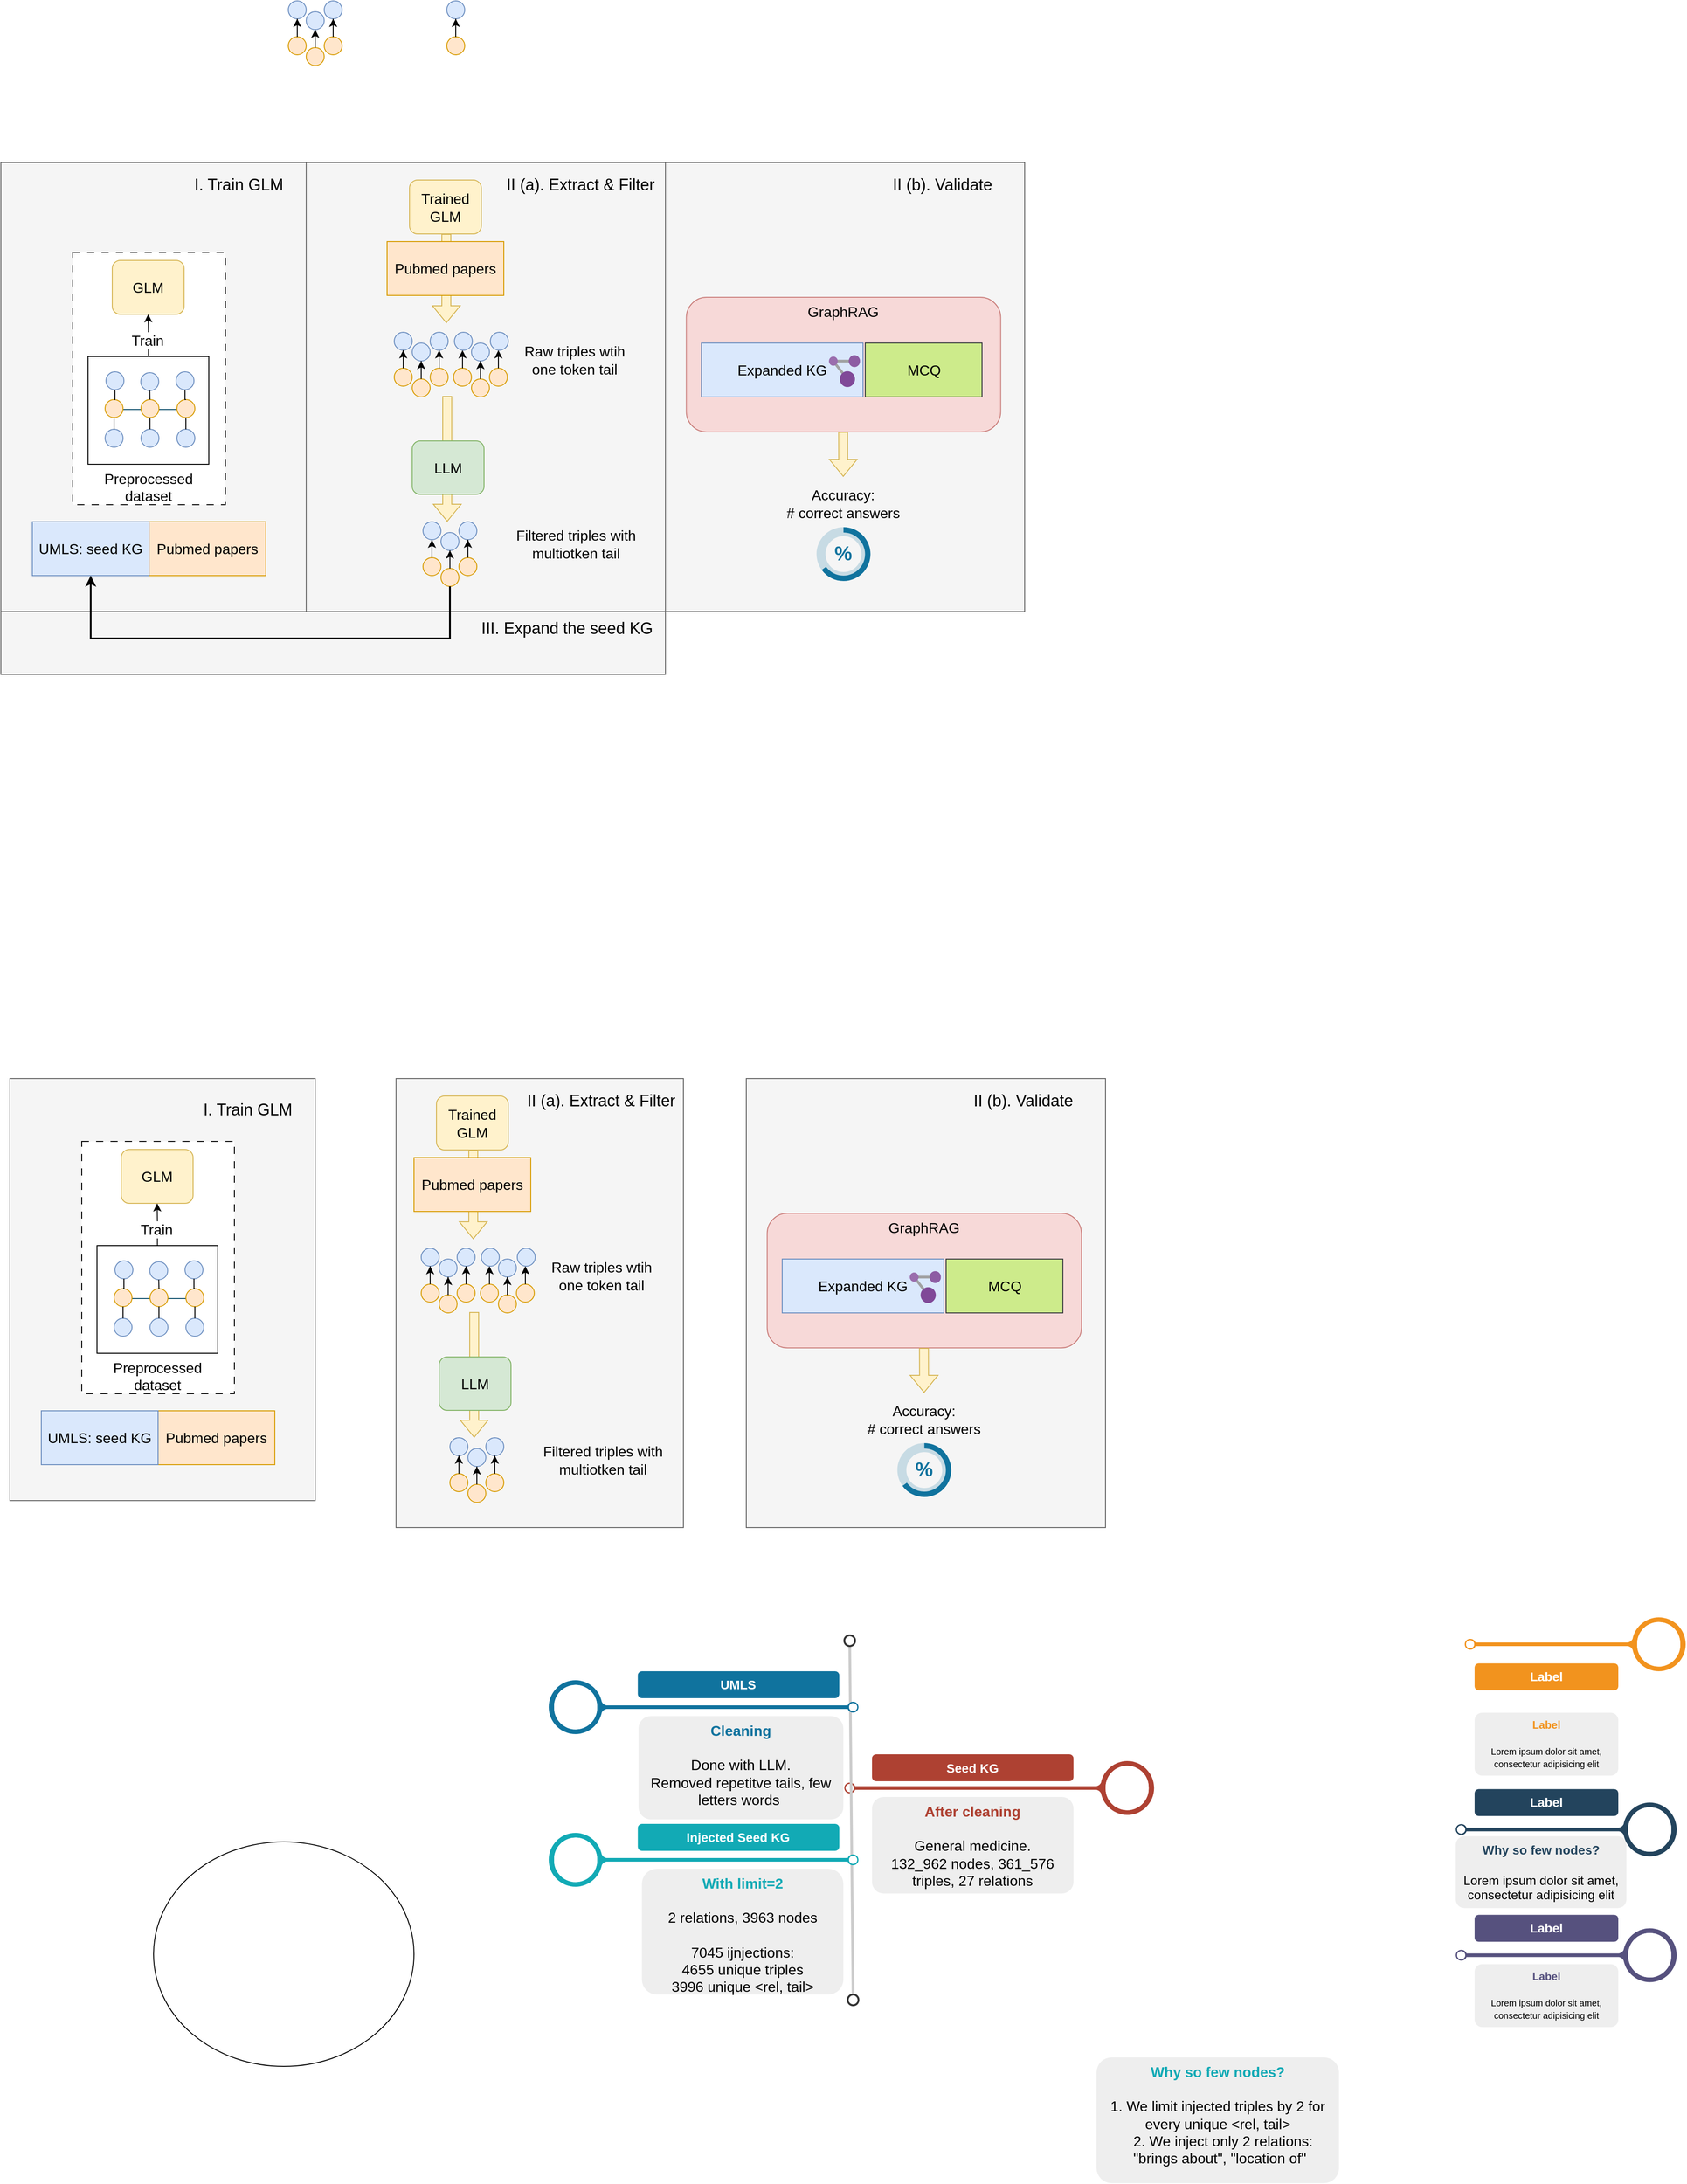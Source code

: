<mxfile version="26.0.9">
  <diagram name="Page-1" id="-9PNna5isragapNatJbX">
    <mxGraphModel dx="1403" dy="2602" grid="1" gridSize="10" guides="1" tooltips="1" connect="1" arrows="1" fold="1" page="1" pageScale="1" pageWidth="850" pageHeight="1100" math="0" shadow="0">
      <root>
        <mxCell id="0" />
        <mxCell id="1" parent="0" />
        <mxCell id="NxOc04dK2FlnX5Qw7O3w-118" value="" style="rounded=0;whiteSpace=wrap;html=1;fillColor=#f5f5f5;fontColor=#333333;strokeColor=#666666;" parent="1" vertex="1">
          <mxGeometry x="770" y="-80" width="400" height="500" as="geometry" />
        </mxCell>
        <mxCell id="NxOc04dK2FlnX5Qw7O3w-102" value="&lt;font style=&quot;font-size: 16px;&quot;&gt;GraphRAG&lt;/font&gt;" style="rounded=1;whiteSpace=wrap;html=1;fillColor=#f8cecc;strokeColor=#b85450;verticalAlign=top;opacity=70;" parent="1" vertex="1">
          <mxGeometry x="793.25" y="70" width="350" height="150" as="geometry" />
        </mxCell>
        <mxCell id="NxOc04dK2FlnX5Qw7O3w-100" value="" style="rounded=0;whiteSpace=wrap;html=1;fillColor=#f5f5f5;fontColor=#333333;strokeColor=#666666;" parent="1" vertex="1">
          <mxGeometry x="30" y="420" width="740" height="70" as="geometry" />
        </mxCell>
        <mxCell id="nq_z7jHMgAaX9JTM60SF-1" value="" style="rounded=0;whiteSpace=wrap;html=1;fillColor=#f5f5f5;fontColor=#333333;strokeColor=#666666;" parent="1" vertex="1">
          <mxGeometry x="370" y="-80" width="400" height="500" as="geometry" />
        </mxCell>
        <mxCell id="NxOc04dK2FlnX5Qw7O3w-84" value="" style="shape=flexArrow;endArrow=classic;html=1;rounded=0;fillColor=#fff2cc;strokeColor=#d6b656;" parent="1" edge="1">
          <mxGeometry width="50" height="50" relative="1" as="geometry">
            <mxPoint x="527" y="180" as="sourcePoint" />
            <mxPoint x="527" y="320" as="targetPoint" />
          </mxGeometry>
        </mxCell>
        <mxCell id="nq_z7jHMgAaX9JTM60SF-9" style="rounded=0;orthogonalLoop=1;jettySize=auto;html=1;exitX=0.5;exitY=0;exitDx=0;exitDy=0;entryX=0.5;entryY=1;entryDx=0;entryDy=0;strokeColor=none;endArrow=none;endFill=0;" parent="1" edge="1">
          <mxGeometry relative="1" as="geometry">
            <mxPoint x="686.5" y="114" as="sourcePoint" />
            <mxPoint x="686.25" y="104" as="targetPoint" />
          </mxGeometry>
        </mxCell>
        <mxCell id="nq_z7jHMgAaX9JTM60SF-11" value="" style="rounded=0;whiteSpace=wrap;html=1;fillColor=#f5f5f5;fontColor=#333333;strokeColor=#666666;" parent="1" vertex="1">
          <mxGeometry x="30" y="-80" width="340" height="500" as="geometry" />
        </mxCell>
        <mxCell id="nq_z7jHMgAaX9JTM60SF-14" value="" style="group" parent="1" vertex="1" connectable="0">
          <mxGeometry x="110" y="20" width="170" height="281" as="geometry" />
        </mxCell>
        <mxCell id="nq_z7jHMgAaX9JTM60SF-15" value="" style="rounded=0;whiteSpace=wrap;html=1;dashed=1;dashPattern=8 8;labelPosition=center;verticalLabelPosition=top;align=center;verticalAlign=bottom;" parent="nq_z7jHMgAaX9JTM60SF-14" vertex="1">
          <mxGeometry width="170" height="281" as="geometry" />
        </mxCell>
        <mxCell id="nq_z7jHMgAaX9JTM60SF-16" value="&lt;font color=&quot;#000000&quot;&gt;GLM&lt;/font&gt;" style="rounded=1;whiteSpace=wrap;html=1;fontSize=16;labelBackgroundColor=none;fillColor=#fff2cc;strokeColor=#d6b656;" parent="nq_z7jHMgAaX9JTM60SF-14" vertex="1">
          <mxGeometry x="44" y="9" width="80" height="60" as="geometry" />
        </mxCell>
        <mxCell id="nq_z7jHMgAaX9JTM60SF-17" style="edgeStyle=orthogonalEdgeStyle;rounded=0;orthogonalLoop=1;jettySize=auto;html=1;exitX=0.5;exitY=0;exitDx=0;exitDy=0;" parent="nq_z7jHMgAaX9JTM60SF-14" source="nq_z7jHMgAaX9JTM60SF-19" target="nq_z7jHMgAaX9JTM60SF-16" edge="1">
          <mxGeometry relative="1" as="geometry" />
        </mxCell>
        <mxCell id="nq_z7jHMgAaX9JTM60SF-18" value="Train" style="edgeLabel;html=1;align=center;verticalAlign=middle;resizable=0;points=[];fontSize=16;" parent="nq_z7jHMgAaX9JTM60SF-17" vertex="1" connectable="0">
          <mxGeometry x="-0.224" y="2" relative="1" as="geometry">
            <mxPoint as="offset" />
          </mxGeometry>
        </mxCell>
        <mxCell id="nq_z7jHMgAaX9JTM60SF-19" value="&lt;font color=&quot;#000000&quot;&gt;Preprocessed dataset&lt;/font&gt;" style="rounded=0;whiteSpace=wrap;html=1;fontSize=16;labelPosition=center;verticalLabelPosition=bottom;align=center;verticalAlign=top;labelBackgroundColor=none;" parent="nq_z7jHMgAaX9JTM60SF-14" vertex="1">
          <mxGeometry x="17" y="116" width="134.5" height="120" as="geometry" />
        </mxCell>
        <mxCell id="nq_z7jHMgAaX9JTM60SF-20" value="" style="group" parent="nq_z7jHMgAaX9JTM60SF-14" vertex="1" connectable="0">
          <mxGeometry x="36" y="133" width="100" height="84" as="geometry" />
        </mxCell>
        <mxCell id="nq_z7jHMgAaX9JTM60SF-21" style="edgeStyle=none;curved=1;rounded=0;orthogonalLoop=1;jettySize=auto;html=1;exitX=1;exitY=0.5;exitDx=0;exitDy=0;entryX=0;entryY=0.5;entryDx=0;entryDy=0;fontSize=12;startSize=8;endSize=8;endArrow=none;endFill=0;labelBackgroundColor=none;fontColor=default;strokeColor=#0B4D6A;" parent="nq_z7jHMgAaX9JTM60SF-20" edge="1">
          <mxGeometry relative="1" as="geometry">
            <mxPoint x="20" y="42" as="sourcePoint" />
            <mxPoint x="40" y="42" as="targetPoint" />
          </mxGeometry>
        </mxCell>
        <mxCell id="nq_z7jHMgAaX9JTM60SF-22" value="" style="ellipse;whiteSpace=wrap;html=1;aspect=fixed;fontSize=16;labelBackgroundColor=none;fillColor=#ffe6cc;strokeColor=#d79b00;" parent="nq_z7jHMgAaX9JTM60SF-20" vertex="1">
          <mxGeometry y="31" width="20" height="20" as="geometry" />
        </mxCell>
        <mxCell id="nq_z7jHMgAaX9JTM60SF-23" style="edgeStyle=none;curved=1;rounded=0;orthogonalLoop=1;jettySize=auto;html=1;exitX=1;exitY=0.5;exitDx=0;exitDy=0;entryX=0;entryY=0.5;entryDx=0;entryDy=0;fontSize=12;startSize=8;endSize=8;endArrow=none;endFill=0;labelBackgroundColor=none;fontColor=default;strokeColor=#0B4D6A;" parent="nq_z7jHMgAaX9JTM60SF-20" edge="1">
          <mxGeometry relative="1" as="geometry">
            <mxPoint x="60" y="42" as="sourcePoint" />
            <mxPoint x="80" y="42" as="targetPoint" />
          </mxGeometry>
        </mxCell>
        <mxCell id="nq_z7jHMgAaX9JTM60SF-24" value="" style="ellipse;whiteSpace=wrap;html=1;aspect=fixed;fontSize=16;labelBackgroundColor=none;fillColor=#ffe6cc;strokeColor=#d79b00;" parent="nq_z7jHMgAaX9JTM60SF-20" vertex="1">
          <mxGeometry x="40" y="31" width="20" height="20" as="geometry" />
        </mxCell>
        <mxCell id="nq_z7jHMgAaX9JTM60SF-25" value="" style="ellipse;whiteSpace=wrap;html=1;aspect=fixed;fontSize=16;labelBackgroundColor=none;fillColor=#ffe6cc;strokeColor=#d79b00;" parent="nq_z7jHMgAaX9JTM60SF-20" vertex="1">
          <mxGeometry x="80" y="31" width="20" height="20" as="geometry" />
        </mxCell>
        <mxCell id="nq_z7jHMgAaX9JTM60SF-26" value="" style="ellipse;whiteSpace=wrap;html=1;aspect=fixed;fontSize=16;labelBackgroundColor=none;fillColor=#dae8fc;strokeColor=#6c8ebf;" parent="nq_z7jHMgAaX9JTM60SF-20" vertex="1">
          <mxGeometry y="64" width="20" height="20" as="geometry" />
        </mxCell>
        <mxCell id="nq_z7jHMgAaX9JTM60SF-27" value="" style="ellipse;whiteSpace=wrap;html=1;aspect=fixed;fontSize=16;labelBackgroundColor=none;fillColor=#dae8fc;strokeColor=#6c8ebf;" parent="nq_z7jHMgAaX9JTM60SF-20" vertex="1">
          <mxGeometry x="40" y="64" width="20" height="20" as="geometry" />
        </mxCell>
        <mxCell id="nq_z7jHMgAaX9JTM60SF-28" style="edgeStyle=orthogonalEdgeStyle;rounded=0;orthogonalLoop=1;jettySize=auto;html=1;exitX=0.5;exitY=1;exitDx=0;exitDy=0;entryX=0.5;entryY=0;entryDx=0;entryDy=0;endArrow=none;endFill=0;" parent="nq_z7jHMgAaX9JTM60SF-20" source="nq_z7jHMgAaX9JTM60SF-24" target="nq_z7jHMgAaX9JTM60SF-27" edge="1">
          <mxGeometry relative="1" as="geometry" />
        </mxCell>
        <mxCell id="nq_z7jHMgAaX9JTM60SF-29" value="" style="ellipse;whiteSpace=wrap;html=1;aspect=fixed;fontSize=16;labelBackgroundColor=none;fillColor=#dae8fc;strokeColor=#6c8ebf;" parent="nq_z7jHMgAaX9JTM60SF-20" vertex="1">
          <mxGeometry x="80" y="64" width="20" height="20" as="geometry" />
        </mxCell>
        <mxCell id="nq_z7jHMgAaX9JTM60SF-30" style="edgeStyle=orthogonalEdgeStyle;rounded=0;orthogonalLoop=1;jettySize=auto;html=1;exitX=0.5;exitY=1;exitDx=0;exitDy=0;entryX=0.5;entryY=0;entryDx=0;entryDy=0;endArrow=none;endFill=0;" parent="nq_z7jHMgAaX9JTM60SF-20" source="nq_z7jHMgAaX9JTM60SF-25" target="nq_z7jHMgAaX9JTM60SF-29" edge="1">
          <mxGeometry relative="1" as="geometry" />
        </mxCell>
        <mxCell id="nq_z7jHMgAaX9JTM60SF-31" value="" style="ellipse;whiteSpace=wrap;html=1;aspect=fixed;fontSize=16;labelBackgroundColor=none;fillColor=#dae8fc;strokeColor=#6c8ebf;" parent="nq_z7jHMgAaX9JTM60SF-20" vertex="1">
          <mxGeometry x="1" width="20" height="20" as="geometry" />
        </mxCell>
        <mxCell id="nq_z7jHMgAaX9JTM60SF-32" style="edgeStyle=orthogonalEdgeStyle;rounded=0;orthogonalLoop=1;jettySize=auto;html=1;exitX=0.5;exitY=0;exitDx=0;exitDy=0;entryX=0.5;entryY=1;entryDx=0;entryDy=0;endArrow=none;endFill=0;" parent="nq_z7jHMgAaX9JTM60SF-20" source="nq_z7jHMgAaX9JTM60SF-22" target="nq_z7jHMgAaX9JTM60SF-31" edge="1">
          <mxGeometry relative="1" as="geometry" />
        </mxCell>
        <mxCell id="nq_z7jHMgAaX9JTM60SF-33" value="" style="ellipse;whiteSpace=wrap;html=1;aspect=fixed;fontSize=16;labelBackgroundColor=none;fillColor=#dae8fc;strokeColor=#6c8ebf;" parent="nq_z7jHMgAaX9JTM60SF-20" vertex="1">
          <mxGeometry x="39.75" y="1" width="20" height="20" as="geometry" />
        </mxCell>
        <mxCell id="nq_z7jHMgAaX9JTM60SF-34" value="" style="ellipse;whiteSpace=wrap;html=1;aspect=fixed;fontSize=16;labelBackgroundColor=none;fillColor=#dae8fc;strokeColor=#6c8ebf;" parent="nq_z7jHMgAaX9JTM60SF-20" vertex="1">
          <mxGeometry x="79" width="20" height="20" as="geometry" />
        </mxCell>
        <mxCell id="nq_z7jHMgAaX9JTM60SF-35" style="rounded=0;orthogonalLoop=1;jettySize=auto;html=1;exitX=0.5;exitY=0;exitDx=0;exitDy=0;entryX=0.5;entryY=1;entryDx=0;entryDy=0;strokeColor=none;endArrow=none;endFill=0;" parent="nq_z7jHMgAaX9JTM60SF-20" source="nq_z7jHMgAaX9JTM60SF-24" target="nq_z7jHMgAaX9JTM60SF-33" edge="1">
          <mxGeometry relative="1" as="geometry" />
        </mxCell>
        <mxCell id="nq_z7jHMgAaX9JTM60SF-36" value="" style="endArrow=none;html=1;rounded=0;entryX=0.5;entryY=1;entryDx=0;entryDy=0;exitX=0.5;exitY=0;exitDx=0;exitDy=0;" parent="nq_z7jHMgAaX9JTM60SF-20" source="nq_z7jHMgAaX9JTM60SF-24" target="nq_z7jHMgAaX9JTM60SF-33" edge="1">
          <mxGeometry width="50" height="50" relative="1" as="geometry">
            <mxPoint x="-194" y="123" as="sourcePoint" />
            <mxPoint x="-144" y="73" as="targetPoint" />
          </mxGeometry>
        </mxCell>
        <mxCell id="nq_z7jHMgAaX9JTM60SF-37" style="edgeStyle=orthogonalEdgeStyle;rounded=0;orthogonalLoop=1;jettySize=auto;html=1;exitX=0.5;exitY=0;exitDx=0;exitDy=0;entryX=0.5;entryY=1;entryDx=0;entryDy=0;endArrow=none;endFill=0;" parent="nq_z7jHMgAaX9JTM60SF-20" source="nq_z7jHMgAaX9JTM60SF-25" target="nq_z7jHMgAaX9JTM60SF-34" edge="1">
          <mxGeometry relative="1" as="geometry" />
        </mxCell>
        <mxCell id="nq_z7jHMgAaX9JTM60SF-38" value="" style="endArrow=none;html=1;rounded=0;entryX=0.5;entryY=1;entryDx=0;entryDy=0;" parent="nq_z7jHMgAaX9JTM60SF-20" source="nq_z7jHMgAaX9JTM60SF-26" target="nq_z7jHMgAaX9JTM60SF-22" edge="1">
          <mxGeometry width="50" height="50" relative="1" as="geometry">
            <mxPoint x="-194" y="123" as="sourcePoint" />
            <mxPoint x="-144" y="73" as="targetPoint" />
          </mxGeometry>
        </mxCell>
        <mxCell id="nq_z7jHMgAaX9JTM60SF-39" value="&lt;font style=&quot;font-size: 16px;&quot;&gt;Pubmed papers&lt;/font&gt;" style="rounded=0;whiteSpace=wrap;html=1;fillColor=#ffe6cc;strokeColor=#d79b00;" parent="1" vertex="1">
          <mxGeometry x="195" y="320" width="130" height="60" as="geometry" />
        </mxCell>
        <mxCell id="nq_z7jHMgAaX9JTM60SF-40" value="&lt;font style=&quot;font-size: 16px;&quot;&gt;UMLS: seed KG&lt;/font&gt;" style="rounded=0;whiteSpace=wrap;html=1;fillColor=#dae8fc;strokeColor=#6c8ebf;" parent="1" vertex="1">
          <mxGeometry x="65" y="320" width="130" height="60" as="geometry" />
        </mxCell>
        <mxCell id="nq_z7jHMgAaX9JTM60SF-43" value="&lt;font color=&quot;#000000&quot;&gt;Trained GLM&lt;/font&gt;" style="rounded=1;whiteSpace=wrap;html=1;fontSize=16;labelBackgroundColor=none;fillColor=#fff2cc;strokeColor=#d6b656;" parent="1" vertex="1">
          <mxGeometry x="485" y="-60.5" width="80" height="60" as="geometry" />
        </mxCell>
        <mxCell id="nq_z7jHMgAaX9JTM60SF-48" value="&lt;font style=&quot;font-size: 16px;&quot;&gt;LLM&lt;/font&gt;" style="rounded=1;whiteSpace=wrap;html=1;fillColor=#d5e8d4;strokeColor=#82b366;" parent="1" vertex="1">
          <mxGeometry x="488" y="230" width="80" height="59.5" as="geometry" />
        </mxCell>
        <mxCell id="nq_z7jHMgAaX9JTM60SF-69" value="&lt;font style=&quot;font-size: 18px;&quot;&gt;I. Train GLM&lt;/font&gt;" style="text;html=1;align=center;verticalAlign=middle;whiteSpace=wrap;rounded=0;" parent="1" vertex="1">
          <mxGeometry x="230" y="-70" width="130" height="30" as="geometry" />
        </mxCell>
        <mxCell id="nq_z7jHMgAaX9JTM60SF-70" value="&lt;font style=&quot;font-size: 18px;&quot;&gt;II (a). Extract &amp;amp; Filter&lt;/font&gt;" style="text;html=1;align=center;verticalAlign=middle;resizable=0;points=[];autosize=1;strokeColor=none;fillColor=none;" parent="1" vertex="1">
          <mxGeometry x="580" y="-70" width="190" height="30" as="geometry" />
        </mxCell>
        <mxCell id="NxOc04dK2FlnX5Qw7O3w-7" value="" style="group" parent="1" vertex="1" connectable="0">
          <mxGeometry x="526.5" y="-260" width="20" height="60" as="geometry" />
        </mxCell>
        <mxCell id="NxOc04dK2FlnX5Qw7O3w-3" value="" style="ellipse;whiteSpace=wrap;html=1;aspect=fixed;fontSize=16;labelBackgroundColor=none;fillColor=#ffe6cc;strokeColor=#d79b00;" parent="NxOc04dK2FlnX5Qw7O3w-7" vertex="1">
          <mxGeometry y="40" width="20" height="20" as="geometry" />
        </mxCell>
        <mxCell id="NxOc04dK2FlnX5Qw7O3w-4" value="" style="ellipse;whiteSpace=wrap;html=1;aspect=fixed;fontSize=16;labelBackgroundColor=none;fillColor=#dae8fc;strokeColor=#6c8ebf;" parent="NxOc04dK2FlnX5Qw7O3w-7" vertex="1">
          <mxGeometry width="20" height="20" as="geometry" />
        </mxCell>
        <mxCell id="NxOc04dK2FlnX5Qw7O3w-6" value="" style="edgeStyle=orthogonalEdgeStyle;rounded=0;orthogonalLoop=1;jettySize=auto;html=1;" parent="NxOc04dK2FlnX5Qw7O3w-7" source="NxOc04dK2FlnX5Qw7O3w-3" target="NxOc04dK2FlnX5Qw7O3w-4" edge="1">
          <mxGeometry relative="1" as="geometry" />
        </mxCell>
        <mxCell id="NxOc04dK2FlnX5Qw7O3w-65" value="" style="shape=flexArrow;endArrow=classic;html=1;rounded=0;fillColor=#fff2cc;strokeColor=#d6b656;" parent="1" edge="1">
          <mxGeometry width="50" height="50" relative="1" as="geometry">
            <mxPoint x="526" y="-0.5" as="sourcePoint" />
            <mxPoint x="526" y="99" as="targetPoint" />
          </mxGeometry>
        </mxCell>
        <mxCell id="NxOc04dK2FlnX5Qw7O3w-24" value="" style="group" parent="1" vertex="1" connectable="0">
          <mxGeometry x="468" y="109" width="60" height="72" as="geometry" />
        </mxCell>
        <mxCell id="NxOc04dK2FlnX5Qw7O3w-11" value="" style="group" parent="NxOc04dK2FlnX5Qw7O3w-24" vertex="1" connectable="0">
          <mxGeometry width="20" height="60" as="geometry" />
        </mxCell>
        <mxCell id="NxOc04dK2FlnX5Qw7O3w-12" value="" style="ellipse;whiteSpace=wrap;html=1;aspect=fixed;fontSize=16;labelBackgroundColor=none;fillColor=#ffe6cc;strokeColor=#d79b00;" parent="NxOc04dK2FlnX5Qw7O3w-11" vertex="1">
          <mxGeometry y="40" width="20" height="20" as="geometry" />
        </mxCell>
        <mxCell id="NxOc04dK2FlnX5Qw7O3w-13" value="" style="ellipse;whiteSpace=wrap;html=1;aspect=fixed;fontSize=16;labelBackgroundColor=none;fillColor=#dae8fc;strokeColor=#6c8ebf;" parent="NxOc04dK2FlnX5Qw7O3w-11" vertex="1">
          <mxGeometry width="20" height="20" as="geometry" />
        </mxCell>
        <mxCell id="NxOc04dK2FlnX5Qw7O3w-14" value="" style="edgeStyle=orthogonalEdgeStyle;rounded=0;orthogonalLoop=1;jettySize=auto;html=1;" parent="NxOc04dK2FlnX5Qw7O3w-11" source="NxOc04dK2FlnX5Qw7O3w-12" target="NxOc04dK2FlnX5Qw7O3w-13" edge="1">
          <mxGeometry relative="1" as="geometry" />
        </mxCell>
        <mxCell id="NxOc04dK2FlnX5Qw7O3w-15" value="" style="group" parent="NxOc04dK2FlnX5Qw7O3w-24" vertex="1" connectable="0">
          <mxGeometry x="20" y="12" width="20" height="60" as="geometry" />
        </mxCell>
        <mxCell id="NxOc04dK2FlnX5Qw7O3w-16" value="" style="ellipse;whiteSpace=wrap;html=1;aspect=fixed;fontSize=16;labelBackgroundColor=none;fillColor=#ffe6cc;strokeColor=#d79b00;" parent="NxOc04dK2FlnX5Qw7O3w-15" vertex="1">
          <mxGeometry y="40" width="20" height="20" as="geometry" />
        </mxCell>
        <mxCell id="NxOc04dK2FlnX5Qw7O3w-17" value="" style="ellipse;whiteSpace=wrap;html=1;aspect=fixed;fontSize=16;labelBackgroundColor=none;fillColor=#dae8fc;strokeColor=#6c8ebf;" parent="NxOc04dK2FlnX5Qw7O3w-15" vertex="1">
          <mxGeometry width="20" height="20" as="geometry" />
        </mxCell>
        <mxCell id="NxOc04dK2FlnX5Qw7O3w-18" value="" style="edgeStyle=orthogonalEdgeStyle;rounded=0;orthogonalLoop=1;jettySize=auto;html=1;" parent="NxOc04dK2FlnX5Qw7O3w-15" source="NxOc04dK2FlnX5Qw7O3w-16" target="NxOc04dK2FlnX5Qw7O3w-17" edge="1">
          <mxGeometry relative="1" as="geometry" />
        </mxCell>
        <mxCell id="NxOc04dK2FlnX5Qw7O3w-19" value="" style="group" parent="NxOc04dK2FlnX5Qw7O3w-24" vertex="1" connectable="0">
          <mxGeometry x="40" width="20" height="60" as="geometry" />
        </mxCell>
        <mxCell id="NxOc04dK2FlnX5Qw7O3w-20" value="" style="ellipse;whiteSpace=wrap;html=1;aspect=fixed;fontSize=16;labelBackgroundColor=none;fillColor=#ffe6cc;strokeColor=#d79b00;" parent="NxOc04dK2FlnX5Qw7O3w-19" vertex="1">
          <mxGeometry y="40" width="20" height="20" as="geometry" />
        </mxCell>
        <mxCell id="NxOc04dK2FlnX5Qw7O3w-21" value="" style="ellipse;whiteSpace=wrap;html=1;aspect=fixed;fontSize=16;labelBackgroundColor=none;fillColor=#dae8fc;strokeColor=#6c8ebf;" parent="NxOc04dK2FlnX5Qw7O3w-19" vertex="1">
          <mxGeometry width="20" height="20" as="geometry" />
        </mxCell>
        <mxCell id="NxOc04dK2FlnX5Qw7O3w-22" value="" style="edgeStyle=orthogonalEdgeStyle;rounded=0;orthogonalLoop=1;jettySize=auto;html=1;" parent="NxOc04dK2FlnX5Qw7O3w-19" source="NxOc04dK2FlnX5Qw7O3w-20" target="NxOc04dK2FlnX5Qw7O3w-21" edge="1">
          <mxGeometry relative="1" as="geometry" />
        </mxCell>
        <mxCell id="nq_z7jHMgAaX9JTM60SF-44" value="&lt;font style=&quot;font-size: 16px;&quot;&gt;Pubmed papers&lt;/font&gt;" style="rounded=0;whiteSpace=wrap;html=1;fillColor=#ffe6cc;strokeColor=#d79b00;" parent="1" vertex="1">
          <mxGeometry x="460" y="8" width="130" height="60" as="geometry" />
        </mxCell>
        <mxCell id="NxOc04dK2FlnX5Qw7O3w-52" value="" style="group" parent="1" vertex="1" connectable="0">
          <mxGeometry x="535" y="109" width="63" height="110" as="geometry" />
        </mxCell>
        <mxCell id="NxOc04dK2FlnX5Qw7O3w-53" value="" style="group" parent="NxOc04dK2FlnX5Qw7O3w-52" vertex="1" connectable="0">
          <mxGeometry width="63" height="110" as="geometry" />
        </mxCell>
        <mxCell id="NxOc04dK2FlnX5Qw7O3w-54" value="" style="ellipse;whiteSpace=wrap;html=1;aspect=fixed;fontSize=16;labelBackgroundColor=none;fillColor=#ffe6cc;strokeColor=#d79b00;" parent="NxOc04dK2FlnX5Qw7O3w-53" vertex="1">
          <mxGeometry x="-1" y="40" width="20" height="20" as="geometry" />
        </mxCell>
        <mxCell id="NxOc04dK2FlnX5Qw7O3w-55" value="" style="ellipse;whiteSpace=wrap;html=1;aspect=fixed;fontSize=16;labelBackgroundColor=none;fillColor=#dae8fc;strokeColor=#6c8ebf;" parent="NxOc04dK2FlnX5Qw7O3w-53" vertex="1">
          <mxGeometry width="20" height="20" as="geometry" />
        </mxCell>
        <mxCell id="NxOc04dK2FlnX5Qw7O3w-56" value="" style="edgeStyle=orthogonalEdgeStyle;rounded=0;orthogonalLoop=1;jettySize=auto;html=1;" parent="NxOc04dK2FlnX5Qw7O3w-53" source="NxOc04dK2FlnX5Qw7O3w-54" edge="1">
          <mxGeometry relative="1" as="geometry">
            <mxPoint x="9" y="20" as="targetPoint" />
          </mxGeometry>
        </mxCell>
        <mxCell id="NxOc04dK2FlnX5Qw7O3w-57" value="" style="group" parent="NxOc04dK2FlnX5Qw7O3w-52" vertex="1" connectable="0">
          <mxGeometry x="19" y="12" width="20" height="60" as="geometry" />
        </mxCell>
        <mxCell id="NxOc04dK2FlnX5Qw7O3w-58" value="" style="ellipse;whiteSpace=wrap;html=1;aspect=fixed;fontSize=16;labelBackgroundColor=none;fillColor=#ffe6cc;strokeColor=#d79b00;" parent="NxOc04dK2FlnX5Qw7O3w-57" vertex="1">
          <mxGeometry y="40" width="20" height="20" as="geometry" />
        </mxCell>
        <mxCell id="NxOc04dK2FlnX5Qw7O3w-59" value="" style="ellipse;whiteSpace=wrap;html=1;aspect=fixed;fontSize=16;labelBackgroundColor=none;fillColor=#dae8fc;strokeColor=#6c8ebf;" parent="NxOc04dK2FlnX5Qw7O3w-57" vertex="1">
          <mxGeometry width="20" height="20" as="geometry" />
        </mxCell>
        <mxCell id="NxOc04dK2FlnX5Qw7O3w-60" value="" style="edgeStyle=orthogonalEdgeStyle;rounded=0;orthogonalLoop=1;jettySize=auto;html=1;" parent="NxOc04dK2FlnX5Qw7O3w-57" source="NxOc04dK2FlnX5Qw7O3w-58" target="NxOc04dK2FlnX5Qw7O3w-59" edge="1">
          <mxGeometry relative="1" as="geometry" />
        </mxCell>
        <mxCell id="NxOc04dK2FlnX5Qw7O3w-61" value="" style="group" parent="NxOc04dK2FlnX5Qw7O3w-52" vertex="1" connectable="0">
          <mxGeometry x="40" width="20" height="60" as="geometry" />
        </mxCell>
        <mxCell id="NxOc04dK2FlnX5Qw7O3w-62" value="" style="ellipse;whiteSpace=wrap;html=1;aspect=fixed;fontSize=16;labelBackgroundColor=none;fillColor=#ffe6cc;strokeColor=#d79b00;" parent="NxOc04dK2FlnX5Qw7O3w-61" vertex="1">
          <mxGeometry x="-1" y="40" width="20" height="20" as="geometry" />
        </mxCell>
        <mxCell id="NxOc04dK2FlnX5Qw7O3w-63" value="" style="ellipse;whiteSpace=wrap;html=1;aspect=fixed;fontSize=16;labelBackgroundColor=none;fillColor=#dae8fc;strokeColor=#6c8ebf;" parent="NxOc04dK2FlnX5Qw7O3w-61" vertex="1">
          <mxGeometry width="20" height="20" as="geometry" />
        </mxCell>
        <mxCell id="NxOc04dK2FlnX5Qw7O3w-64" value="" style="edgeStyle=orthogonalEdgeStyle;rounded=0;orthogonalLoop=1;jettySize=auto;html=1;" parent="NxOc04dK2FlnX5Qw7O3w-61" source="NxOc04dK2FlnX5Qw7O3w-62" edge="1">
          <mxGeometry relative="1" as="geometry">
            <mxPoint x="9" y="20" as="targetPoint" />
          </mxGeometry>
        </mxCell>
        <mxCell id="NxOc04dK2FlnX5Qw7O3w-66" value="" style="group" parent="1" vertex="1" connectable="0">
          <mxGeometry x="350" y="-260" width="60" height="72" as="geometry" />
        </mxCell>
        <mxCell id="NxOc04dK2FlnX5Qw7O3w-67" value="" style="group" parent="NxOc04dK2FlnX5Qw7O3w-66" vertex="1" connectable="0">
          <mxGeometry width="20" height="60" as="geometry" />
        </mxCell>
        <mxCell id="NxOc04dK2FlnX5Qw7O3w-68" value="" style="ellipse;whiteSpace=wrap;html=1;aspect=fixed;fontSize=16;labelBackgroundColor=none;fillColor=#ffe6cc;strokeColor=#d79b00;" parent="NxOc04dK2FlnX5Qw7O3w-67" vertex="1">
          <mxGeometry y="40" width="20" height="20" as="geometry" />
        </mxCell>
        <mxCell id="NxOc04dK2FlnX5Qw7O3w-69" value="" style="ellipse;whiteSpace=wrap;html=1;aspect=fixed;fontSize=16;labelBackgroundColor=none;fillColor=#dae8fc;strokeColor=#6c8ebf;" parent="NxOc04dK2FlnX5Qw7O3w-67" vertex="1">
          <mxGeometry width="20" height="20" as="geometry" />
        </mxCell>
        <mxCell id="NxOc04dK2FlnX5Qw7O3w-70" value="" style="edgeStyle=orthogonalEdgeStyle;rounded=0;orthogonalLoop=1;jettySize=auto;html=1;" parent="NxOc04dK2FlnX5Qw7O3w-67" source="NxOc04dK2FlnX5Qw7O3w-68" target="NxOc04dK2FlnX5Qw7O3w-69" edge="1">
          <mxGeometry relative="1" as="geometry" />
        </mxCell>
        <mxCell id="NxOc04dK2FlnX5Qw7O3w-71" value="" style="group" parent="NxOc04dK2FlnX5Qw7O3w-66" vertex="1" connectable="0">
          <mxGeometry x="20" y="12" width="20" height="60" as="geometry" />
        </mxCell>
        <mxCell id="NxOc04dK2FlnX5Qw7O3w-72" value="" style="ellipse;whiteSpace=wrap;html=1;aspect=fixed;fontSize=16;labelBackgroundColor=none;fillColor=#ffe6cc;strokeColor=#d79b00;" parent="NxOc04dK2FlnX5Qw7O3w-71" vertex="1">
          <mxGeometry y="40" width="20" height="20" as="geometry" />
        </mxCell>
        <mxCell id="NxOc04dK2FlnX5Qw7O3w-73" value="" style="ellipse;whiteSpace=wrap;html=1;aspect=fixed;fontSize=16;labelBackgroundColor=none;fillColor=#dae8fc;strokeColor=#6c8ebf;" parent="NxOc04dK2FlnX5Qw7O3w-71" vertex="1">
          <mxGeometry width="20" height="20" as="geometry" />
        </mxCell>
        <mxCell id="NxOc04dK2FlnX5Qw7O3w-74" value="" style="edgeStyle=orthogonalEdgeStyle;rounded=0;orthogonalLoop=1;jettySize=auto;html=1;" parent="NxOc04dK2FlnX5Qw7O3w-71" source="NxOc04dK2FlnX5Qw7O3w-72" target="NxOc04dK2FlnX5Qw7O3w-73" edge="1">
          <mxGeometry relative="1" as="geometry" />
        </mxCell>
        <mxCell id="NxOc04dK2FlnX5Qw7O3w-75" value="" style="group" parent="NxOc04dK2FlnX5Qw7O3w-66" vertex="1" connectable="0">
          <mxGeometry x="40" width="20" height="60" as="geometry" />
        </mxCell>
        <mxCell id="NxOc04dK2FlnX5Qw7O3w-76" value="" style="ellipse;whiteSpace=wrap;html=1;aspect=fixed;fontSize=16;labelBackgroundColor=none;fillColor=#ffe6cc;strokeColor=#d79b00;" parent="NxOc04dK2FlnX5Qw7O3w-75" vertex="1">
          <mxGeometry y="40" width="20" height="20" as="geometry" />
        </mxCell>
        <mxCell id="NxOc04dK2FlnX5Qw7O3w-77" value="" style="ellipse;whiteSpace=wrap;html=1;aspect=fixed;fontSize=16;labelBackgroundColor=none;fillColor=#dae8fc;strokeColor=#6c8ebf;" parent="NxOc04dK2FlnX5Qw7O3w-75" vertex="1">
          <mxGeometry width="20" height="20" as="geometry" />
        </mxCell>
        <mxCell id="NxOc04dK2FlnX5Qw7O3w-78" value="" style="edgeStyle=orthogonalEdgeStyle;rounded=0;orthogonalLoop=1;jettySize=auto;html=1;" parent="NxOc04dK2FlnX5Qw7O3w-75" source="NxOc04dK2FlnX5Qw7O3w-76" target="NxOc04dK2FlnX5Qw7O3w-77" edge="1">
          <mxGeometry relative="1" as="geometry" />
        </mxCell>
        <mxCell id="NxOc04dK2FlnX5Qw7O3w-85" value="" style="group" parent="1" vertex="1" connectable="0">
          <mxGeometry x="500" y="320" width="60" height="72" as="geometry" />
        </mxCell>
        <mxCell id="NxOc04dK2FlnX5Qw7O3w-86" value="" style="group" parent="NxOc04dK2FlnX5Qw7O3w-85" vertex="1" connectable="0">
          <mxGeometry width="20" height="60" as="geometry" />
        </mxCell>
        <mxCell id="NxOc04dK2FlnX5Qw7O3w-87" value="" style="ellipse;whiteSpace=wrap;html=1;aspect=fixed;fontSize=16;labelBackgroundColor=none;fillColor=#ffe6cc;strokeColor=#d79b00;" parent="NxOc04dK2FlnX5Qw7O3w-86" vertex="1">
          <mxGeometry y="40" width="20" height="20" as="geometry" />
        </mxCell>
        <mxCell id="NxOc04dK2FlnX5Qw7O3w-88" value="" style="ellipse;whiteSpace=wrap;html=1;aspect=fixed;fontSize=16;labelBackgroundColor=none;fillColor=#dae8fc;strokeColor=#6c8ebf;" parent="NxOc04dK2FlnX5Qw7O3w-86" vertex="1">
          <mxGeometry width="20" height="20" as="geometry" />
        </mxCell>
        <mxCell id="NxOc04dK2FlnX5Qw7O3w-89" value="" style="edgeStyle=orthogonalEdgeStyle;rounded=0;orthogonalLoop=1;jettySize=auto;html=1;" parent="NxOc04dK2FlnX5Qw7O3w-86" source="NxOc04dK2FlnX5Qw7O3w-87" target="NxOc04dK2FlnX5Qw7O3w-88" edge="1">
          <mxGeometry relative="1" as="geometry" />
        </mxCell>
        <mxCell id="NxOc04dK2FlnX5Qw7O3w-90" value="" style="group" parent="NxOc04dK2FlnX5Qw7O3w-85" vertex="1" connectable="0">
          <mxGeometry x="20" y="12" width="20" height="60" as="geometry" />
        </mxCell>
        <mxCell id="NxOc04dK2FlnX5Qw7O3w-91" value="" style="ellipse;whiteSpace=wrap;html=1;aspect=fixed;fontSize=16;labelBackgroundColor=none;fillColor=#ffe6cc;strokeColor=#d79b00;" parent="NxOc04dK2FlnX5Qw7O3w-90" vertex="1">
          <mxGeometry y="40" width="20" height="20" as="geometry" />
        </mxCell>
        <mxCell id="NxOc04dK2FlnX5Qw7O3w-92" value="" style="ellipse;whiteSpace=wrap;html=1;aspect=fixed;fontSize=16;labelBackgroundColor=none;fillColor=#dae8fc;strokeColor=#6c8ebf;" parent="NxOc04dK2FlnX5Qw7O3w-90" vertex="1">
          <mxGeometry width="20" height="20" as="geometry" />
        </mxCell>
        <mxCell id="NxOc04dK2FlnX5Qw7O3w-93" value="" style="edgeStyle=orthogonalEdgeStyle;rounded=0;orthogonalLoop=1;jettySize=auto;html=1;" parent="NxOc04dK2FlnX5Qw7O3w-90" source="NxOc04dK2FlnX5Qw7O3w-91" target="NxOc04dK2FlnX5Qw7O3w-92" edge="1">
          <mxGeometry relative="1" as="geometry" />
        </mxCell>
        <mxCell id="NxOc04dK2FlnX5Qw7O3w-94" value="" style="group" parent="NxOc04dK2FlnX5Qw7O3w-85" vertex="1" connectable="0">
          <mxGeometry x="40" width="20" height="60" as="geometry" />
        </mxCell>
        <mxCell id="NxOc04dK2FlnX5Qw7O3w-95" value="" style="ellipse;whiteSpace=wrap;html=1;aspect=fixed;fontSize=16;labelBackgroundColor=none;fillColor=#ffe6cc;strokeColor=#d79b00;" parent="NxOc04dK2FlnX5Qw7O3w-94" vertex="1">
          <mxGeometry y="40" width="20" height="20" as="geometry" />
        </mxCell>
        <mxCell id="NxOc04dK2FlnX5Qw7O3w-96" value="" style="ellipse;whiteSpace=wrap;html=1;aspect=fixed;fontSize=16;labelBackgroundColor=none;fillColor=#dae8fc;strokeColor=#6c8ebf;" parent="NxOc04dK2FlnX5Qw7O3w-94" vertex="1">
          <mxGeometry width="20" height="20" as="geometry" />
        </mxCell>
        <mxCell id="NxOc04dK2FlnX5Qw7O3w-97" value="" style="edgeStyle=orthogonalEdgeStyle;rounded=0;orthogonalLoop=1;jettySize=auto;html=1;" parent="NxOc04dK2FlnX5Qw7O3w-94" source="NxOc04dK2FlnX5Qw7O3w-95" target="NxOc04dK2FlnX5Qw7O3w-96" edge="1">
          <mxGeometry relative="1" as="geometry" />
        </mxCell>
        <mxCell id="NxOc04dK2FlnX5Qw7O3w-98" value="&lt;font style=&quot;font-size: 16px;&quot;&gt;Filtered triples with multiotken tail&lt;/font&gt;" style="text;html=1;align=center;verticalAlign=middle;whiteSpace=wrap;rounded=0;" parent="1" vertex="1">
          <mxGeometry x="601" y="330" width="139" height="30" as="geometry" />
        </mxCell>
        <mxCell id="NxOc04dK2FlnX5Qw7O3w-82" value="&lt;font&gt;&lt;span&gt;Raw triples wtih one token tail&lt;/span&gt;&lt;/font&gt;" style="text;html=1;align=center;verticalAlign=middle;whiteSpace=wrap;rounded=0;fontSize=16;" parent="1" vertex="1">
          <mxGeometry x="608" y="126.5" width="122" height="26" as="geometry" />
        </mxCell>
        <mxCell id="NxOc04dK2FlnX5Qw7O3w-99" style="edgeStyle=orthogonalEdgeStyle;rounded=0;orthogonalLoop=1;jettySize=auto;html=1;exitX=0.5;exitY=1;exitDx=0;exitDy=0;entryX=0.5;entryY=1;entryDx=0;entryDy=0;strokeWidth=2;" parent="1" source="NxOc04dK2FlnX5Qw7O3w-91" target="nq_z7jHMgAaX9JTM60SF-40" edge="1">
          <mxGeometry relative="1" as="geometry">
            <Array as="points">
              <mxPoint x="530" y="450" />
              <mxPoint x="130" y="450" />
            </Array>
          </mxGeometry>
        </mxCell>
        <mxCell id="NxOc04dK2FlnX5Qw7O3w-101" value="&lt;font style=&quot;font-size: 18px;&quot;&gt;III. Expand the seed KG&lt;/font&gt;" style="text;html=1;align=center;verticalAlign=middle;resizable=0;points=[];autosize=1;strokeColor=none;fillColor=none;" parent="1" vertex="1">
          <mxGeometry x="555" y="424" width="210" height="30" as="geometry" />
        </mxCell>
        <mxCell id="NxOc04dK2FlnX5Qw7O3w-104" value="&lt;font style=&quot;font-size: 16px;&quot;&gt;Expanded KG&lt;/font&gt;" style="rounded=0;whiteSpace=wrap;html=1;fillColor=#dae8fc;strokeColor=#6c8ebf;" parent="1" vertex="1">
          <mxGeometry x="810" y="121" width="180" height="60" as="geometry" />
        </mxCell>
        <mxCell id="NxOc04dK2FlnX5Qw7O3w-108" value="" style="shape=flexArrow;endArrow=classic;html=1;rounded=0;fillColor=#fff2cc;strokeColor=#d6b656;" parent="1" edge="1">
          <mxGeometry width="50" height="50" relative="1" as="geometry">
            <mxPoint x="967.83" y="220" as="sourcePoint" />
            <mxPoint x="968" y="270" as="targetPoint" />
          </mxGeometry>
        </mxCell>
        <mxCell id="NxOc04dK2FlnX5Qw7O3w-112" value="" style="group" parent="1" vertex="1" connectable="0">
          <mxGeometry x="992.5" y="121" width="130" height="60" as="geometry" />
        </mxCell>
        <mxCell id="NxOc04dK2FlnX5Qw7O3w-109" value="&lt;font style=&quot;font-size: 16px;&quot;&gt;MCQ&lt;/font&gt;" style="rounded=0;whiteSpace=wrap;html=1;fillColor=#cdeb8b;strokeColor=#36393d;" parent="NxOc04dK2FlnX5Qw7O3w-112" vertex="1">
          <mxGeometry width="130" height="60" as="geometry" />
        </mxCell>
        <mxCell id="NxOc04dK2FlnX5Qw7O3w-110" value="" style="shape=image;html=1;verticalAlign=top;verticalLabelPosition=bottom;labelBackgroundColor=#ffffff;imageAspect=0;aspect=fixed;image=https://cdn0.iconfinder.com/data/icons/evericons-24px-vol-1/24/question-128.png" parent="NxOc04dK2FlnX5Qw7O3w-112" vertex="1">
          <mxGeometry x="92.5" y="10.75" width="34.5" height="34.5" as="geometry" />
        </mxCell>
        <mxCell id="NxOc04dK2FlnX5Qw7O3w-111" value="" style="image;sketch=0;aspect=fixed;html=1;points=[];align=center;fontSize=12;image=img/lib/mscae/Resource_Graph_Explorer.svg;" parent="1" vertex="1">
          <mxGeometry x="952" y="134.52" width="34.76" height="35.48" as="geometry" />
        </mxCell>
        <mxCell id="NxOc04dK2FlnX5Qw7O3w-115" value="&lt;font style=&quot;font-size: 16px;&quot;&gt;Accuracy:&lt;/font&gt;&lt;div&gt;&lt;font style=&quot;font-size: 16px;&quot;&gt;# correct answers&lt;/font&gt;&lt;/div&gt;" style="text;html=1;align=center;verticalAlign=middle;whiteSpace=wrap;rounded=0;" parent="1" vertex="1">
          <mxGeometry x="883.25" y="280" width="170" height="40" as="geometry" />
        </mxCell>
        <mxCell id="NxOc04dK2FlnX5Qw7O3w-116" value="" style="verticalLabelPosition=bottom;verticalAlign=top;html=1;shape=mxgraph.basic.donut;dx=10;strokeColor=none;fillColor=#10739E;fontSize=10;align=center;fillOpacity=20;" parent="1" vertex="1">
          <mxGeometry x="938.25" y="326" width="60" height="60" as="geometry" />
        </mxCell>
        <mxCell id="NxOc04dK2FlnX5Qw7O3w-117" value="%" style="verticalLabelPosition=middle;verticalAlign=middle;html=1;shape=mxgraph.basic.partConcEllipse;startAngle=0;endAngle=0.65;arcWidth=0.2;strokeColor=none;fillColor=#10739E;fontSize=22;fontColor=#10739E;align=center;fontStyle=1;whiteSpace=wrap;" parent="NxOc04dK2FlnX5Qw7O3w-116" vertex="1">
          <mxGeometry width="60" height="60" as="geometry" />
        </mxCell>
        <mxCell id="NxOc04dK2FlnX5Qw7O3w-119" value="&lt;font style=&quot;font-size: 18px;&quot;&gt;II (b). Validate&lt;/font&gt;" style="text;html=1;align=center;verticalAlign=middle;resizable=0;points=[];autosize=1;strokeColor=none;fillColor=none;" parent="1" vertex="1">
          <mxGeometry x="1013.25" y="-70" width="130" height="30" as="geometry" />
        </mxCell>
        <mxCell id="NxOc04dK2FlnX5Qw7O3w-120" value="" style="rounded=0;whiteSpace=wrap;html=1;fillColor=#f5f5f5;fontColor=#333333;strokeColor=#666666;" parent="1" vertex="1">
          <mxGeometry x="40" y="940" width="340" height="470" as="geometry" />
        </mxCell>
        <mxCell id="NxOc04dK2FlnX5Qw7O3w-121" value="" style="group" parent="1" vertex="1" connectable="0">
          <mxGeometry x="120" y="1010" width="170" height="281" as="geometry" />
        </mxCell>
        <mxCell id="NxOc04dK2FlnX5Qw7O3w-122" value="" style="rounded=0;whiteSpace=wrap;html=1;dashed=1;dashPattern=8 8;labelPosition=center;verticalLabelPosition=top;align=center;verticalAlign=bottom;" parent="NxOc04dK2FlnX5Qw7O3w-121" vertex="1">
          <mxGeometry width="170" height="281" as="geometry" />
        </mxCell>
        <mxCell id="NxOc04dK2FlnX5Qw7O3w-123" value="&lt;font color=&quot;#000000&quot;&gt;GLM&lt;/font&gt;" style="rounded=1;whiteSpace=wrap;html=1;fontSize=16;labelBackgroundColor=none;fillColor=#fff2cc;strokeColor=#d6b656;" parent="NxOc04dK2FlnX5Qw7O3w-121" vertex="1">
          <mxGeometry x="44" y="9" width="80" height="60" as="geometry" />
        </mxCell>
        <mxCell id="NxOc04dK2FlnX5Qw7O3w-124" style="edgeStyle=orthogonalEdgeStyle;rounded=0;orthogonalLoop=1;jettySize=auto;html=1;exitX=0.5;exitY=0;exitDx=0;exitDy=0;" parent="NxOc04dK2FlnX5Qw7O3w-121" source="NxOc04dK2FlnX5Qw7O3w-126" target="NxOc04dK2FlnX5Qw7O3w-123" edge="1">
          <mxGeometry relative="1" as="geometry" />
        </mxCell>
        <mxCell id="NxOc04dK2FlnX5Qw7O3w-125" value="Train" style="edgeLabel;html=1;align=center;verticalAlign=middle;resizable=0;points=[];fontSize=16;" parent="NxOc04dK2FlnX5Qw7O3w-124" vertex="1" connectable="0">
          <mxGeometry x="-0.224" y="2" relative="1" as="geometry">
            <mxPoint as="offset" />
          </mxGeometry>
        </mxCell>
        <mxCell id="NxOc04dK2FlnX5Qw7O3w-126" value="&lt;font color=&quot;#000000&quot;&gt;Preprocessed dataset&lt;/font&gt;" style="rounded=0;whiteSpace=wrap;html=1;fontSize=16;labelPosition=center;verticalLabelPosition=bottom;align=center;verticalAlign=top;labelBackgroundColor=none;" parent="NxOc04dK2FlnX5Qw7O3w-121" vertex="1">
          <mxGeometry x="17" y="116" width="134.5" height="120" as="geometry" />
        </mxCell>
        <mxCell id="NxOc04dK2FlnX5Qw7O3w-127" value="" style="group" parent="NxOc04dK2FlnX5Qw7O3w-121" vertex="1" connectable="0">
          <mxGeometry x="36" y="133" width="100" height="84" as="geometry" />
        </mxCell>
        <mxCell id="NxOc04dK2FlnX5Qw7O3w-128" style="edgeStyle=none;curved=1;rounded=0;orthogonalLoop=1;jettySize=auto;html=1;exitX=1;exitY=0.5;exitDx=0;exitDy=0;entryX=0;entryY=0.5;entryDx=0;entryDy=0;fontSize=12;startSize=8;endSize=8;endArrow=none;endFill=0;labelBackgroundColor=none;fontColor=default;strokeColor=#0B4D6A;" parent="NxOc04dK2FlnX5Qw7O3w-127" edge="1">
          <mxGeometry relative="1" as="geometry">
            <mxPoint x="20" y="42" as="sourcePoint" />
            <mxPoint x="40" y="42" as="targetPoint" />
          </mxGeometry>
        </mxCell>
        <mxCell id="NxOc04dK2FlnX5Qw7O3w-129" value="" style="ellipse;whiteSpace=wrap;html=1;aspect=fixed;fontSize=16;labelBackgroundColor=none;fillColor=#ffe6cc;strokeColor=#d79b00;" parent="NxOc04dK2FlnX5Qw7O3w-127" vertex="1">
          <mxGeometry y="31" width="20" height="20" as="geometry" />
        </mxCell>
        <mxCell id="NxOc04dK2FlnX5Qw7O3w-130" style="edgeStyle=none;curved=1;rounded=0;orthogonalLoop=1;jettySize=auto;html=1;exitX=1;exitY=0.5;exitDx=0;exitDy=0;entryX=0;entryY=0.5;entryDx=0;entryDy=0;fontSize=12;startSize=8;endSize=8;endArrow=none;endFill=0;labelBackgroundColor=none;fontColor=default;strokeColor=#0B4D6A;" parent="NxOc04dK2FlnX5Qw7O3w-127" edge="1">
          <mxGeometry relative="1" as="geometry">
            <mxPoint x="60" y="42" as="sourcePoint" />
            <mxPoint x="80" y="42" as="targetPoint" />
          </mxGeometry>
        </mxCell>
        <mxCell id="NxOc04dK2FlnX5Qw7O3w-131" value="" style="ellipse;whiteSpace=wrap;html=1;aspect=fixed;fontSize=16;labelBackgroundColor=none;fillColor=#ffe6cc;strokeColor=#d79b00;" parent="NxOc04dK2FlnX5Qw7O3w-127" vertex="1">
          <mxGeometry x="40" y="31" width="20" height="20" as="geometry" />
        </mxCell>
        <mxCell id="NxOc04dK2FlnX5Qw7O3w-132" value="" style="ellipse;whiteSpace=wrap;html=1;aspect=fixed;fontSize=16;labelBackgroundColor=none;fillColor=#ffe6cc;strokeColor=#d79b00;" parent="NxOc04dK2FlnX5Qw7O3w-127" vertex="1">
          <mxGeometry x="80" y="31" width="20" height="20" as="geometry" />
        </mxCell>
        <mxCell id="NxOc04dK2FlnX5Qw7O3w-133" value="" style="ellipse;whiteSpace=wrap;html=1;aspect=fixed;fontSize=16;labelBackgroundColor=none;fillColor=#dae8fc;strokeColor=#6c8ebf;" parent="NxOc04dK2FlnX5Qw7O3w-127" vertex="1">
          <mxGeometry y="64" width="20" height="20" as="geometry" />
        </mxCell>
        <mxCell id="NxOc04dK2FlnX5Qw7O3w-134" value="" style="ellipse;whiteSpace=wrap;html=1;aspect=fixed;fontSize=16;labelBackgroundColor=none;fillColor=#dae8fc;strokeColor=#6c8ebf;" parent="NxOc04dK2FlnX5Qw7O3w-127" vertex="1">
          <mxGeometry x="40" y="64" width="20" height="20" as="geometry" />
        </mxCell>
        <mxCell id="NxOc04dK2FlnX5Qw7O3w-135" style="edgeStyle=orthogonalEdgeStyle;rounded=0;orthogonalLoop=1;jettySize=auto;html=1;exitX=0.5;exitY=1;exitDx=0;exitDy=0;entryX=0.5;entryY=0;entryDx=0;entryDy=0;endArrow=none;endFill=0;" parent="NxOc04dK2FlnX5Qw7O3w-127" source="NxOc04dK2FlnX5Qw7O3w-131" target="NxOc04dK2FlnX5Qw7O3w-134" edge="1">
          <mxGeometry relative="1" as="geometry" />
        </mxCell>
        <mxCell id="NxOc04dK2FlnX5Qw7O3w-136" value="" style="ellipse;whiteSpace=wrap;html=1;aspect=fixed;fontSize=16;labelBackgroundColor=none;fillColor=#dae8fc;strokeColor=#6c8ebf;" parent="NxOc04dK2FlnX5Qw7O3w-127" vertex="1">
          <mxGeometry x="80" y="64" width="20" height="20" as="geometry" />
        </mxCell>
        <mxCell id="NxOc04dK2FlnX5Qw7O3w-137" style="edgeStyle=orthogonalEdgeStyle;rounded=0;orthogonalLoop=1;jettySize=auto;html=1;exitX=0.5;exitY=1;exitDx=0;exitDy=0;entryX=0.5;entryY=0;entryDx=0;entryDy=0;endArrow=none;endFill=0;" parent="NxOc04dK2FlnX5Qw7O3w-127" source="NxOc04dK2FlnX5Qw7O3w-132" target="NxOc04dK2FlnX5Qw7O3w-136" edge="1">
          <mxGeometry relative="1" as="geometry" />
        </mxCell>
        <mxCell id="NxOc04dK2FlnX5Qw7O3w-138" value="" style="ellipse;whiteSpace=wrap;html=1;aspect=fixed;fontSize=16;labelBackgroundColor=none;fillColor=#dae8fc;strokeColor=#6c8ebf;" parent="NxOc04dK2FlnX5Qw7O3w-127" vertex="1">
          <mxGeometry x="1" width="20" height="20" as="geometry" />
        </mxCell>
        <mxCell id="NxOc04dK2FlnX5Qw7O3w-139" style="edgeStyle=orthogonalEdgeStyle;rounded=0;orthogonalLoop=1;jettySize=auto;html=1;exitX=0.5;exitY=0;exitDx=0;exitDy=0;entryX=0.5;entryY=1;entryDx=0;entryDy=0;endArrow=none;endFill=0;" parent="NxOc04dK2FlnX5Qw7O3w-127" source="NxOc04dK2FlnX5Qw7O3w-129" target="NxOc04dK2FlnX5Qw7O3w-138" edge="1">
          <mxGeometry relative="1" as="geometry" />
        </mxCell>
        <mxCell id="NxOc04dK2FlnX5Qw7O3w-140" value="" style="ellipse;whiteSpace=wrap;html=1;aspect=fixed;fontSize=16;labelBackgroundColor=none;fillColor=#dae8fc;strokeColor=#6c8ebf;" parent="NxOc04dK2FlnX5Qw7O3w-127" vertex="1">
          <mxGeometry x="39.75" y="1" width="20" height="20" as="geometry" />
        </mxCell>
        <mxCell id="NxOc04dK2FlnX5Qw7O3w-141" value="" style="ellipse;whiteSpace=wrap;html=1;aspect=fixed;fontSize=16;labelBackgroundColor=none;fillColor=#dae8fc;strokeColor=#6c8ebf;" parent="NxOc04dK2FlnX5Qw7O3w-127" vertex="1">
          <mxGeometry x="79" width="20" height="20" as="geometry" />
        </mxCell>
        <mxCell id="NxOc04dK2FlnX5Qw7O3w-142" style="rounded=0;orthogonalLoop=1;jettySize=auto;html=1;exitX=0.5;exitY=0;exitDx=0;exitDy=0;entryX=0.5;entryY=1;entryDx=0;entryDy=0;strokeColor=none;endArrow=none;endFill=0;" parent="NxOc04dK2FlnX5Qw7O3w-127" source="NxOc04dK2FlnX5Qw7O3w-131" target="NxOc04dK2FlnX5Qw7O3w-140" edge="1">
          <mxGeometry relative="1" as="geometry" />
        </mxCell>
        <mxCell id="NxOc04dK2FlnX5Qw7O3w-143" value="" style="endArrow=none;html=1;rounded=0;entryX=0.5;entryY=1;entryDx=0;entryDy=0;exitX=0.5;exitY=0;exitDx=0;exitDy=0;" parent="NxOc04dK2FlnX5Qw7O3w-127" source="NxOc04dK2FlnX5Qw7O3w-131" target="NxOc04dK2FlnX5Qw7O3w-140" edge="1">
          <mxGeometry width="50" height="50" relative="1" as="geometry">
            <mxPoint x="-194" y="123" as="sourcePoint" />
            <mxPoint x="-144" y="73" as="targetPoint" />
          </mxGeometry>
        </mxCell>
        <mxCell id="NxOc04dK2FlnX5Qw7O3w-144" style="edgeStyle=orthogonalEdgeStyle;rounded=0;orthogonalLoop=1;jettySize=auto;html=1;exitX=0.5;exitY=0;exitDx=0;exitDy=0;entryX=0.5;entryY=1;entryDx=0;entryDy=0;endArrow=none;endFill=0;" parent="NxOc04dK2FlnX5Qw7O3w-127" source="NxOc04dK2FlnX5Qw7O3w-132" target="NxOc04dK2FlnX5Qw7O3w-141" edge="1">
          <mxGeometry relative="1" as="geometry" />
        </mxCell>
        <mxCell id="NxOc04dK2FlnX5Qw7O3w-145" value="" style="endArrow=none;html=1;rounded=0;entryX=0.5;entryY=1;entryDx=0;entryDy=0;" parent="NxOc04dK2FlnX5Qw7O3w-127" source="NxOc04dK2FlnX5Qw7O3w-133" target="NxOc04dK2FlnX5Qw7O3w-129" edge="1">
          <mxGeometry width="50" height="50" relative="1" as="geometry">
            <mxPoint x="-194" y="123" as="sourcePoint" />
            <mxPoint x="-144" y="73" as="targetPoint" />
          </mxGeometry>
        </mxCell>
        <mxCell id="NxOc04dK2FlnX5Qw7O3w-146" value="&lt;font style=&quot;font-size: 16px;&quot;&gt;Pubmed papers&lt;/font&gt;" style="rounded=0;whiteSpace=wrap;html=1;fillColor=#ffe6cc;strokeColor=#d79b00;" parent="1" vertex="1">
          <mxGeometry x="205" y="1310" width="130" height="60" as="geometry" />
        </mxCell>
        <mxCell id="NxOc04dK2FlnX5Qw7O3w-147" value="&lt;font style=&quot;font-size: 16px;&quot;&gt;UMLS: seed KG&lt;/font&gt;" style="rounded=0;whiteSpace=wrap;html=1;fillColor=#dae8fc;strokeColor=#6c8ebf;" parent="1" vertex="1">
          <mxGeometry x="75" y="1310" width="130" height="60" as="geometry" />
        </mxCell>
        <mxCell id="NxOc04dK2FlnX5Qw7O3w-148" value="&lt;font style=&quot;font-size: 18px;&quot;&gt;I. Train GLM&lt;/font&gt;" style="text;html=1;align=center;verticalAlign=middle;whiteSpace=wrap;rounded=0;" parent="1" vertex="1">
          <mxGeometry x="240" y="960" width="130" height="30" as="geometry" />
        </mxCell>
        <mxCell id="NxOc04dK2FlnX5Qw7O3w-149" value="" style="rounded=0;whiteSpace=wrap;html=1;fillColor=#f5f5f5;fontColor=#333333;strokeColor=#666666;" parent="1" vertex="1">
          <mxGeometry x="470" y="940" width="320" height="500" as="geometry" />
        </mxCell>
        <mxCell id="NxOc04dK2FlnX5Qw7O3w-150" value="" style="shape=flexArrow;endArrow=classic;html=1;rounded=0;fillColor=#fff2cc;strokeColor=#d6b656;" parent="1" edge="1">
          <mxGeometry width="50" height="50" relative="1" as="geometry">
            <mxPoint x="557" y="1200" as="sourcePoint" />
            <mxPoint x="557" y="1340" as="targetPoint" />
          </mxGeometry>
        </mxCell>
        <mxCell id="NxOc04dK2FlnX5Qw7O3w-151" style="rounded=0;orthogonalLoop=1;jettySize=auto;html=1;exitX=0.5;exitY=0;exitDx=0;exitDy=0;entryX=0.5;entryY=1;entryDx=0;entryDy=0;strokeColor=none;endArrow=none;endFill=0;" parent="1" edge="1">
          <mxGeometry relative="1" as="geometry">
            <mxPoint x="716.5" y="1134" as="sourcePoint" />
            <mxPoint x="716.25" y="1124" as="targetPoint" />
          </mxGeometry>
        </mxCell>
        <mxCell id="NxOc04dK2FlnX5Qw7O3w-152" value="&lt;font color=&quot;#000000&quot;&gt;Trained GLM&lt;/font&gt;" style="rounded=1;whiteSpace=wrap;html=1;fontSize=16;labelBackgroundColor=none;fillColor=#fff2cc;strokeColor=#d6b656;" parent="1" vertex="1">
          <mxGeometry x="515" y="959.5" width="80" height="60" as="geometry" />
        </mxCell>
        <mxCell id="NxOc04dK2FlnX5Qw7O3w-153" value="&lt;font style=&quot;font-size: 16px;&quot;&gt;LLM&lt;/font&gt;" style="rounded=1;whiteSpace=wrap;html=1;fillColor=#d5e8d4;strokeColor=#82b366;" parent="1" vertex="1">
          <mxGeometry x="518" y="1250" width="80" height="59.5" as="geometry" />
        </mxCell>
        <mxCell id="NxOc04dK2FlnX5Qw7O3w-154" value="&lt;font style=&quot;font-size: 18px;&quot;&gt;II (a). Extract &amp;amp; Filter&lt;/font&gt;" style="text;html=1;align=center;verticalAlign=middle;resizable=0;points=[];autosize=1;strokeColor=none;fillColor=none;" parent="1" vertex="1">
          <mxGeometry x="603.25" y="950" width="190" height="30" as="geometry" />
        </mxCell>
        <mxCell id="NxOc04dK2FlnX5Qw7O3w-155" value="" style="shape=flexArrow;endArrow=classic;html=1;rounded=0;fillColor=#fff2cc;strokeColor=#d6b656;" parent="1" edge="1">
          <mxGeometry width="50" height="50" relative="1" as="geometry">
            <mxPoint x="556" y="1019.5" as="sourcePoint" />
            <mxPoint x="556" y="1119" as="targetPoint" />
          </mxGeometry>
        </mxCell>
        <mxCell id="NxOc04dK2FlnX5Qw7O3w-156" value="" style="group" parent="1" vertex="1" connectable="0">
          <mxGeometry x="498" y="1129" width="60" height="72" as="geometry" />
        </mxCell>
        <mxCell id="NxOc04dK2FlnX5Qw7O3w-157" value="" style="group" parent="NxOc04dK2FlnX5Qw7O3w-156" vertex="1" connectable="0">
          <mxGeometry width="20" height="60" as="geometry" />
        </mxCell>
        <mxCell id="NxOc04dK2FlnX5Qw7O3w-158" value="" style="ellipse;whiteSpace=wrap;html=1;aspect=fixed;fontSize=16;labelBackgroundColor=none;fillColor=#ffe6cc;strokeColor=#d79b00;" parent="NxOc04dK2FlnX5Qw7O3w-157" vertex="1">
          <mxGeometry y="40" width="20" height="20" as="geometry" />
        </mxCell>
        <mxCell id="NxOc04dK2FlnX5Qw7O3w-159" value="" style="ellipse;whiteSpace=wrap;html=1;aspect=fixed;fontSize=16;labelBackgroundColor=none;fillColor=#dae8fc;strokeColor=#6c8ebf;" parent="NxOc04dK2FlnX5Qw7O3w-157" vertex="1">
          <mxGeometry width="20" height="20" as="geometry" />
        </mxCell>
        <mxCell id="NxOc04dK2FlnX5Qw7O3w-160" value="" style="edgeStyle=orthogonalEdgeStyle;rounded=0;orthogonalLoop=1;jettySize=auto;html=1;" parent="NxOc04dK2FlnX5Qw7O3w-157" source="NxOc04dK2FlnX5Qw7O3w-158" target="NxOc04dK2FlnX5Qw7O3w-159" edge="1">
          <mxGeometry relative="1" as="geometry" />
        </mxCell>
        <mxCell id="NxOc04dK2FlnX5Qw7O3w-161" value="" style="group" parent="NxOc04dK2FlnX5Qw7O3w-156" vertex="1" connectable="0">
          <mxGeometry x="20" y="12" width="20" height="60" as="geometry" />
        </mxCell>
        <mxCell id="NxOc04dK2FlnX5Qw7O3w-162" value="" style="ellipse;whiteSpace=wrap;html=1;aspect=fixed;fontSize=16;labelBackgroundColor=none;fillColor=#ffe6cc;strokeColor=#d79b00;" parent="NxOc04dK2FlnX5Qw7O3w-161" vertex="1">
          <mxGeometry y="40" width="20" height="20" as="geometry" />
        </mxCell>
        <mxCell id="NxOc04dK2FlnX5Qw7O3w-163" value="" style="ellipse;whiteSpace=wrap;html=1;aspect=fixed;fontSize=16;labelBackgroundColor=none;fillColor=#dae8fc;strokeColor=#6c8ebf;" parent="NxOc04dK2FlnX5Qw7O3w-161" vertex="1">
          <mxGeometry width="20" height="20" as="geometry" />
        </mxCell>
        <mxCell id="NxOc04dK2FlnX5Qw7O3w-164" value="" style="edgeStyle=orthogonalEdgeStyle;rounded=0;orthogonalLoop=1;jettySize=auto;html=1;" parent="NxOc04dK2FlnX5Qw7O3w-161" source="NxOc04dK2FlnX5Qw7O3w-162" target="NxOc04dK2FlnX5Qw7O3w-163" edge="1">
          <mxGeometry relative="1" as="geometry" />
        </mxCell>
        <mxCell id="NxOc04dK2FlnX5Qw7O3w-165" value="" style="group" parent="NxOc04dK2FlnX5Qw7O3w-156" vertex="1" connectable="0">
          <mxGeometry x="40" width="20" height="60" as="geometry" />
        </mxCell>
        <mxCell id="NxOc04dK2FlnX5Qw7O3w-166" value="" style="ellipse;whiteSpace=wrap;html=1;aspect=fixed;fontSize=16;labelBackgroundColor=none;fillColor=#ffe6cc;strokeColor=#d79b00;" parent="NxOc04dK2FlnX5Qw7O3w-165" vertex="1">
          <mxGeometry y="40" width="20" height="20" as="geometry" />
        </mxCell>
        <mxCell id="NxOc04dK2FlnX5Qw7O3w-167" value="" style="ellipse;whiteSpace=wrap;html=1;aspect=fixed;fontSize=16;labelBackgroundColor=none;fillColor=#dae8fc;strokeColor=#6c8ebf;" parent="NxOc04dK2FlnX5Qw7O3w-165" vertex="1">
          <mxGeometry width="20" height="20" as="geometry" />
        </mxCell>
        <mxCell id="NxOc04dK2FlnX5Qw7O3w-168" value="" style="edgeStyle=orthogonalEdgeStyle;rounded=0;orthogonalLoop=1;jettySize=auto;html=1;" parent="NxOc04dK2FlnX5Qw7O3w-165" source="NxOc04dK2FlnX5Qw7O3w-166" target="NxOc04dK2FlnX5Qw7O3w-167" edge="1">
          <mxGeometry relative="1" as="geometry" />
        </mxCell>
        <mxCell id="NxOc04dK2FlnX5Qw7O3w-169" value="&lt;font style=&quot;font-size: 16px;&quot;&gt;Pubmed papers&lt;/font&gt;" style="rounded=0;whiteSpace=wrap;html=1;fillColor=#ffe6cc;strokeColor=#d79b00;" parent="1" vertex="1">
          <mxGeometry x="490" y="1028" width="130" height="60" as="geometry" />
        </mxCell>
        <mxCell id="NxOc04dK2FlnX5Qw7O3w-170" value="" style="group" parent="1" vertex="1" connectable="0">
          <mxGeometry x="565" y="1129" width="63" height="110" as="geometry" />
        </mxCell>
        <mxCell id="NxOc04dK2FlnX5Qw7O3w-171" value="" style="group" parent="NxOc04dK2FlnX5Qw7O3w-170" vertex="1" connectable="0">
          <mxGeometry width="63" height="110" as="geometry" />
        </mxCell>
        <mxCell id="NxOc04dK2FlnX5Qw7O3w-172" value="" style="ellipse;whiteSpace=wrap;html=1;aspect=fixed;fontSize=16;labelBackgroundColor=none;fillColor=#ffe6cc;strokeColor=#d79b00;" parent="NxOc04dK2FlnX5Qw7O3w-171" vertex="1">
          <mxGeometry x="-1" y="40" width="20" height="20" as="geometry" />
        </mxCell>
        <mxCell id="NxOc04dK2FlnX5Qw7O3w-173" value="" style="ellipse;whiteSpace=wrap;html=1;aspect=fixed;fontSize=16;labelBackgroundColor=none;fillColor=#dae8fc;strokeColor=#6c8ebf;" parent="NxOc04dK2FlnX5Qw7O3w-171" vertex="1">
          <mxGeometry width="20" height="20" as="geometry" />
        </mxCell>
        <mxCell id="NxOc04dK2FlnX5Qw7O3w-174" value="" style="edgeStyle=orthogonalEdgeStyle;rounded=0;orthogonalLoop=1;jettySize=auto;html=1;" parent="NxOc04dK2FlnX5Qw7O3w-171" source="NxOc04dK2FlnX5Qw7O3w-172" edge="1">
          <mxGeometry relative="1" as="geometry">
            <mxPoint x="9" y="20" as="targetPoint" />
          </mxGeometry>
        </mxCell>
        <mxCell id="NxOc04dK2FlnX5Qw7O3w-175" value="" style="group" parent="NxOc04dK2FlnX5Qw7O3w-170" vertex="1" connectable="0">
          <mxGeometry x="19" y="12" width="20" height="60" as="geometry" />
        </mxCell>
        <mxCell id="NxOc04dK2FlnX5Qw7O3w-176" value="" style="ellipse;whiteSpace=wrap;html=1;aspect=fixed;fontSize=16;labelBackgroundColor=none;fillColor=#ffe6cc;strokeColor=#d79b00;" parent="NxOc04dK2FlnX5Qw7O3w-175" vertex="1">
          <mxGeometry y="40" width="20" height="20" as="geometry" />
        </mxCell>
        <mxCell id="NxOc04dK2FlnX5Qw7O3w-177" value="" style="ellipse;whiteSpace=wrap;html=1;aspect=fixed;fontSize=16;labelBackgroundColor=none;fillColor=#dae8fc;strokeColor=#6c8ebf;" parent="NxOc04dK2FlnX5Qw7O3w-175" vertex="1">
          <mxGeometry width="20" height="20" as="geometry" />
        </mxCell>
        <mxCell id="NxOc04dK2FlnX5Qw7O3w-178" value="" style="edgeStyle=orthogonalEdgeStyle;rounded=0;orthogonalLoop=1;jettySize=auto;html=1;" parent="NxOc04dK2FlnX5Qw7O3w-175" source="NxOc04dK2FlnX5Qw7O3w-176" target="NxOc04dK2FlnX5Qw7O3w-177" edge="1">
          <mxGeometry relative="1" as="geometry" />
        </mxCell>
        <mxCell id="NxOc04dK2FlnX5Qw7O3w-179" value="" style="group" parent="NxOc04dK2FlnX5Qw7O3w-170" vertex="1" connectable="0">
          <mxGeometry x="40" width="20" height="60" as="geometry" />
        </mxCell>
        <mxCell id="NxOc04dK2FlnX5Qw7O3w-180" value="" style="ellipse;whiteSpace=wrap;html=1;aspect=fixed;fontSize=16;labelBackgroundColor=none;fillColor=#ffe6cc;strokeColor=#d79b00;" parent="NxOc04dK2FlnX5Qw7O3w-179" vertex="1">
          <mxGeometry x="-1" y="40" width="20" height="20" as="geometry" />
        </mxCell>
        <mxCell id="NxOc04dK2FlnX5Qw7O3w-181" value="" style="ellipse;whiteSpace=wrap;html=1;aspect=fixed;fontSize=16;labelBackgroundColor=none;fillColor=#dae8fc;strokeColor=#6c8ebf;" parent="NxOc04dK2FlnX5Qw7O3w-179" vertex="1">
          <mxGeometry width="20" height="20" as="geometry" />
        </mxCell>
        <mxCell id="NxOc04dK2FlnX5Qw7O3w-182" value="" style="edgeStyle=orthogonalEdgeStyle;rounded=0;orthogonalLoop=1;jettySize=auto;html=1;" parent="NxOc04dK2FlnX5Qw7O3w-179" source="NxOc04dK2FlnX5Qw7O3w-180" edge="1">
          <mxGeometry relative="1" as="geometry">
            <mxPoint x="9" y="20" as="targetPoint" />
          </mxGeometry>
        </mxCell>
        <mxCell id="NxOc04dK2FlnX5Qw7O3w-183" value="" style="group" parent="1" vertex="1" connectable="0">
          <mxGeometry x="530" y="1340" width="60" height="72" as="geometry" />
        </mxCell>
        <mxCell id="NxOc04dK2FlnX5Qw7O3w-184" value="" style="group" parent="NxOc04dK2FlnX5Qw7O3w-183" vertex="1" connectable="0">
          <mxGeometry width="20" height="60" as="geometry" />
        </mxCell>
        <mxCell id="NxOc04dK2FlnX5Qw7O3w-185" value="" style="ellipse;whiteSpace=wrap;html=1;aspect=fixed;fontSize=16;labelBackgroundColor=none;fillColor=#ffe6cc;strokeColor=#d79b00;" parent="NxOc04dK2FlnX5Qw7O3w-184" vertex="1">
          <mxGeometry y="40" width="20" height="20" as="geometry" />
        </mxCell>
        <mxCell id="NxOc04dK2FlnX5Qw7O3w-186" value="" style="ellipse;whiteSpace=wrap;html=1;aspect=fixed;fontSize=16;labelBackgroundColor=none;fillColor=#dae8fc;strokeColor=#6c8ebf;" parent="NxOc04dK2FlnX5Qw7O3w-184" vertex="1">
          <mxGeometry width="20" height="20" as="geometry" />
        </mxCell>
        <mxCell id="NxOc04dK2FlnX5Qw7O3w-187" value="" style="edgeStyle=orthogonalEdgeStyle;rounded=0;orthogonalLoop=1;jettySize=auto;html=1;" parent="NxOc04dK2FlnX5Qw7O3w-184" source="NxOc04dK2FlnX5Qw7O3w-185" target="NxOc04dK2FlnX5Qw7O3w-186" edge="1">
          <mxGeometry relative="1" as="geometry" />
        </mxCell>
        <mxCell id="NxOc04dK2FlnX5Qw7O3w-188" value="" style="group" parent="NxOc04dK2FlnX5Qw7O3w-183" vertex="1" connectable="0">
          <mxGeometry x="20" y="12" width="20" height="60" as="geometry" />
        </mxCell>
        <mxCell id="NxOc04dK2FlnX5Qw7O3w-189" value="" style="ellipse;whiteSpace=wrap;html=1;aspect=fixed;fontSize=16;labelBackgroundColor=none;fillColor=#ffe6cc;strokeColor=#d79b00;" parent="NxOc04dK2FlnX5Qw7O3w-188" vertex="1">
          <mxGeometry y="40" width="20" height="20" as="geometry" />
        </mxCell>
        <mxCell id="NxOc04dK2FlnX5Qw7O3w-190" value="" style="ellipse;whiteSpace=wrap;html=1;aspect=fixed;fontSize=16;labelBackgroundColor=none;fillColor=#dae8fc;strokeColor=#6c8ebf;" parent="NxOc04dK2FlnX5Qw7O3w-188" vertex="1">
          <mxGeometry width="20" height="20" as="geometry" />
        </mxCell>
        <mxCell id="NxOc04dK2FlnX5Qw7O3w-191" value="" style="edgeStyle=orthogonalEdgeStyle;rounded=0;orthogonalLoop=1;jettySize=auto;html=1;" parent="NxOc04dK2FlnX5Qw7O3w-188" source="NxOc04dK2FlnX5Qw7O3w-189" target="NxOc04dK2FlnX5Qw7O3w-190" edge="1">
          <mxGeometry relative="1" as="geometry" />
        </mxCell>
        <mxCell id="NxOc04dK2FlnX5Qw7O3w-192" value="" style="group" parent="NxOc04dK2FlnX5Qw7O3w-183" vertex="1" connectable="0">
          <mxGeometry x="40" width="20" height="60" as="geometry" />
        </mxCell>
        <mxCell id="NxOc04dK2FlnX5Qw7O3w-193" value="" style="ellipse;whiteSpace=wrap;html=1;aspect=fixed;fontSize=16;labelBackgroundColor=none;fillColor=#ffe6cc;strokeColor=#d79b00;" parent="NxOc04dK2FlnX5Qw7O3w-192" vertex="1">
          <mxGeometry y="40" width="20" height="20" as="geometry" />
        </mxCell>
        <mxCell id="NxOc04dK2FlnX5Qw7O3w-194" value="" style="ellipse;whiteSpace=wrap;html=1;aspect=fixed;fontSize=16;labelBackgroundColor=none;fillColor=#dae8fc;strokeColor=#6c8ebf;" parent="NxOc04dK2FlnX5Qw7O3w-192" vertex="1">
          <mxGeometry width="20" height="20" as="geometry" />
        </mxCell>
        <mxCell id="NxOc04dK2FlnX5Qw7O3w-195" value="" style="edgeStyle=orthogonalEdgeStyle;rounded=0;orthogonalLoop=1;jettySize=auto;html=1;" parent="NxOc04dK2FlnX5Qw7O3w-192" source="NxOc04dK2FlnX5Qw7O3w-193" target="NxOc04dK2FlnX5Qw7O3w-194" edge="1">
          <mxGeometry relative="1" as="geometry" />
        </mxCell>
        <mxCell id="NxOc04dK2FlnX5Qw7O3w-196" value="&lt;font style=&quot;font-size: 16px;&quot;&gt;Filtered triples with multiotken tail&lt;/font&gt;" style="text;html=1;align=center;verticalAlign=middle;whiteSpace=wrap;rounded=0;" parent="1" vertex="1">
          <mxGeometry x="631" y="1350" width="139" height="30" as="geometry" />
        </mxCell>
        <mxCell id="NxOc04dK2FlnX5Qw7O3w-197" value="&lt;font&gt;&lt;span&gt;Raw triples wtih one token tail&lt;/span&gt;&lt;/font&gt;" style="text;html=1;align=center;verticalAlign=middle;whiteSpace=wrap;rounded=0;fontSize=16;" parent="1" vertex="1">
          <mxGeometry x="638" y="1146.5" width="122" height="26" as="geometry" />
        </mxCell>
        <mxCell id="NxOc04dK2FlnX5Qw7O3w-199" value="" style="rounded=0;whiteSpace=wrap;html=1;fillColor=#f5f5f5;fontColor=#333333;strokeColor=#666666;" parent="1" vertex="1">
          <mxGeometry x="860" y="940" width="400" height="500" as="geometry" />
        </mxCell>
        <mxCell id="NxOc04dK2FlnX5Qw7O3w-200" value="&lt;font style=&quot;font-size: 16px;&quot;&gt;GraphRAG&lt;/font&gt;" style="rounded=1;whiteSpace=wrap;html=1;fillColor=#f8cecc;strokeColor=#b85450;verticalAlign=top;opacity=70;" parent="1" vertex="1">
          <mxGeometry x="883.25" y="1090" width="350" height="150" as="geometry" />
        </mxCell>
        <mxCell id="NxOc04dK2FlnX5Qw7O3w-201" value="&lt;font style=&quot;font-size: 16px;&quot;&gt;Expanded KG&lt;/font&gt;" style="rounded=0;whiteSpace=wrap;html=1;fillColor=#dae8fc;strokeColor=#6c8ebf;" parent="1" vertex="1">
          <mxGeometry x="900" y="1141" width="180" height="60" as="geometry" />
        </mxCell>
        <mxCell id="NxOc04dK2FlnX5Qw7O3w-202" value="" style="shape=flexArrow;endArrow=classic;html=1;rounded=0;fillColor=#fff2cc;strokeColor=#d6b656;" parent="1" edge="1">
          <mxGeometry width="50" height="50" relative="1" as="geometry">
            <mxPoint x="1057.83" y="1240" as="sourcePoint" />
            <mxPoint x="1058" y="1290" as="targetPoint" />
          </mxGeometry>
        </mxCell>
        <mxCell id="NxOc04dK2FlnX5Qw7O3w-203" value="" style="group" parent="1" vertex="1" connectable="0">
          <mxGeometry x="1082.5" y="1141" width="130" height="60" as="geometry" />
        </mxCell>
        <mxCell id="NxOc04dK2FlnX5Qw7O3w-204" value="&lt;font style=&quot;font-size: 16px;&quot;&gt;MCQ&lt;/font&gt;" style="rounded=0;whiteSpace=wrap;html=1;fillColor=#cdeb8b;strokeColor=#36393d;" parent="NxOc04dK2FlnX5Qw7O3w-203" vertex="1">
          <mxGeometry width="130" height="60" as="geometry" />
        </mxCell>
        <mxCell id="NxOc04dK2FlnX5Qw7O3w-205" value="" style="shape=image;html=1;verticalAlign=top;verticalLabelPosition=bottom;labelBackgroundColor=#ffffff;imageAspect=0;aspect=fixed;image=https://cdn0.iconfinder.com/data/icons/evericons-24px-vol-1/24/question-128.png" parent="NxOc04dK2FlnX5Qw7O3w-203" vertex="1">
          <mxGeometry x="92.5" y="10.75" width="34.5" height="34.5" as="geometry" />
        </mxCell>
        <mxCell id="NxOc04dK2FlnX5Qw7O3w-206" value="" style="image;sketch=0;aspect=fixed;html=1;points=[];align=center;fontSize=12;image=img/lib/mscae/Resource_Graph_Explorer.svg;" parent="1" vertex="1">
          <mxGeometry x="1042" y="1154.52" width="34.76" height="35.48" as="geometry" />
        </mxCell>
        <mxCell id="NxOc04dK2FlnX5Qw7O3w-207" value="&lt;font style=&quot;font-size: 16px;&quot;&gt;Accuracy:&lt;/font&gt;&lt;div&gt;&lt;font style=&quot;font-size: 16px;&quot;&gt;# correct answers&lt;/font&gt;&lt;/div&gt;" style="text;html=1;align=center;verticalAlign=middle;whiteSpace=wrap;rounded=0;" parent="1" vertex="1">
          <mxGeometry x="973.25" y="1300" width="170" height="40" as="geometry" />
        </mxCell>
        <mxCell id="NxOc04dK2FlnX5Qw7O3w-208" value="" style="verticalLabelPosition=bottom;verticalAlign=top;html=1;shape=mxgraph.basic.donut;dx=10;strokeColor=none;fillColor=#10739E;fontSize=10;align=center;fillOpacity=20;" parent="1" vertex="1">
          <mxGeometry x="1028.25" y="1346" width="60" height="60" as="geometry" />
        </mxCell>
        <mxCell id="NxOc04dK2FlnX5Qw7O3w-209" value="%" style="verticalLabelPosition=middle;verticalAlign=middle;html=1;shape=mxgraph.basic.partConcEllipse;startAngle=0;endAngle=0.65;arcWidth=0.2;strokeColor=none;fillColor=#10739E;fontSize=22;fontColor=#10739E;align=center;fontStyle=1;whiteSpace=wrap;" parent="NxOc04dK2FlnX5Qw7O3w-208" vertex="1">
          <mxGeometry width="60" height="60" as="geometry" />
        </mxCell>
        <mxCell id="NxOc04dK2FlnX5Qw7O3w-210" value="&lt;font style=&quot;font-size: 18px;&quot;&gt;II (b). Validate&lt;/font&gt;" style="text;html=1;align=center;verticalAlign=middle;resizable=0;points=[];autosize=1;strokeColor=none;fillColor=none;" parent="1" vertex="1">
          <mxGeometry x="1103.25" y="950" width="130" height="30" as="geometry" />
        </mxCell>
        <mxCell id="nh4K9V6_F6OwntmuP3ln-1" value="" style="ellipse;whiteSpace=wrap;html=1;" vertex="1" parent="1">
          <mxGeometry x="200" y="1790" width="290" height="250" as="geometry" />
        </mxCell>
        <mxCell id="nh4K9V6_F6OwntmuP3ln-10" value="" style="verticalLabelPosition=middle;verticalAlign=middle;html=1;shape=mxgraph.infographic.circularCallout2;dy=15;strokeColor=#F2931E;labelPosition=center;align=center;fontColor=#F2931E;fontStyle=1;fontSize=24;shadow=0;direction=north;flipH=1;" vertex="1" parent="1">
          <mxGeometry x="1660" y="1540" width="246" height="60" as="geometry" />
        </mxCell>
        <mxCell id="nh4K9V6_F6OwntmuP3ln-12" value="" style="verticalLabelPosition=middle;verticalAlign=middle;html=1;shape=mxgraph.infographic.circularCallout2;dy=15;strokeColor=#23445D;labelPosition=center;align=center;fontColor=#10739E;fontStyle=1;fontSize=24;shadow=0;direction=north;flipH=1;" vertex="1" parent="1">
          <mxGeometry x="1650" y="1746.25" width="246" height="60" as="geometry" />
        </mxCell>
        <mxCell id="nh4K9V6_F6OwntmuP3ln-14" value="" style="verticalLabelPosition=middle;verticalAlign=middle;html=1;shape=mxgraph.infographic.circularCallout2;dy=15;strokeColor=#56517E;labelPosition=center;align=center;fontColor=#10739E;fontStyle=1;fontSize=24;shadow=0;direction=north;flipH=1;" vertex="1" parent="1">
          <mxGeometry x="1650" y="1886.25" width="246" height="60" as="geometry" />
        </mxCell>
        <mxCell id="nh4K9V6_F6OwntmuP3ln-16" value="Label" style="fillColor=#F2931E;strokecolor=none;rounded=1;fontColor=#FFFFFF;strokeColor=none;fontStyle=1;fontSize=14;whiteSpace=wrap;html=1;" vertex="1" parent="1">
          <mxGeometry x="1671" y="1591.25" width="160" height="30" as="geometry" />
        </mxCell>
        <mxCell id="nh4K9V6_F6OwntmuP3ln-18" value="Label" style="fillColor=#23445D;strokecolor=none;rounded=1;fontColor=#FFFFFF;strokeColor=none;fontStyle=1;fontSize=14;whiteSpace=wrap;html=1;" vertex="1" parent="1">
          <mxGeometry x="1671" y="1731.25" width="160" height="30" as="geometry" />
        </mxCell>
        <mxCell id="nh4K9V6_F6OwntmuP3ln-20" value="Label" style="fillColor=#56517E;strokecolor=none;rounded=1;fontColor=#FFFFFF;strokeColor=none;fontStyle=1;fontSize=14;whiteSpace=wrap;html=1;" vertex="1" parent="1">
          <mxGeometry x="1671" y="1871.25" width="160" height="30" as="geometry" />
        </mxCell>
        <mxCell id="nh4K9V6_F6OwntmuP3ln-22" value="&lt;font style=&quot;font-size: 10px&quot;&gt;&lt;font style=&quot;font-size: 12px&quot; color=&quot;#F2931E&quot;&gt;&lt;b&gt;Label&lt;/b&gt;&lt;/font&gt;&lt;br&gt;&lt;br&gt;&lt;font size=&quot;1&quot;&gt;Lorem ipsum dolor sit amet, consectetur adipisicing elit&lt;/font&gt;&lt;/font&gt;" style="rounded=1;strokeColor=none;fillColor=#EEEEEE;align=center;arcSize=12;verticalAlign=top;whiteSpace=wrap;html=1;fontSize=12;" vertex="1" parent="1">
          <mxGeometry x="1671" y="1646.25" width="160" height="70" as="geometry" />
        </mxCell>
        <mxCell id="nh4K9V6_F6OwntmuP3ln-24" value="&lt;font style=&quot;font-size: 14px;&quot;&gt;&lt;font color=&quot;#23445D&quot;&gt;&lt;b&gt;Why so few nodes?&lt;/b&gt;&lt;/font&gt;&lt;br&gt;&lt;br&gt;Lorem ipsum dolor sit amet, consectetur adipisicing elit&lt;/font&gt;" style="rounded=1;strokeColor=none;fillColor=#EEEEEE;align=center;arcSize=12;verticalAlign=top;whiteSpace=wrap;html=1;fontSize=12;" vertex="1" parent="1">
          <mxGeometry x="1650" y="1783.75" width="190" height="80" as="geometry" />
        </mxCell>
        <mxCell id="nh4K9V6_F6OwntmuP3ln-26" value="&lt;font style=&quot;font-size: 10px&quot;&gt;&lt;font style=&quot;font-size: 12px&quot; color=&quot;#56517E&quot;&gt;&lt;b&gt;Label&lt;/b&gt;&lt;/font&gt;&lt;br&gt;&lt;br&gt;&lt;font size=&quot;1&quot;&gt;Lorem ipsum dolor sit amet, consectetur adipisicing elit&lt;/font&gt;&lt;/font&gt;" style="rounded=1;strokeColor=none;fillColor=#EEEEEE;align=center;arcSize=12;verticalAlign=top;whiteSpace=wrap;html=1;fontSize=12;" vertex="1" parent="1">
          <mxGeometry x="1671" y="1926.25" width="160" height="70" as="geometry" />
        </mxCell>
        <mxCell id="nh4K9V6_F6OwntmuP3ln-11" value="" style="verticalLabelPosition=middle;verticalAlign=middle;html=1;shape=mxgraph.infographic.circularCallout2;dy=15;strokeColor=#AE4132;labelPosition=center;align=center;fontColor=#10739E;fontStyle=1;fontSize=24;shadow=0;direction=south;" vertex="1" parent="1">
          <mxGeometry x="969.172" y="1700" width="344.948" height="60" as="geometry" />
        </mxCell>
        <mxCell id="nh4K9V6_F6OwntmuP3ln-17" value="Seed KG" style="fillColor=#AE4132;strokecolor=none;rounded=1;fontColor=#FFFFFF;strokeColor=none;fontStyle=1;fontSize=14;whiteSpace=wrap;html=1;" vertex="1" parent="1">
          <mxGeometry x="1000.004" y="1692.5" width="224.357" height="30" as="geometry" />
        </mxCell>
        <mxCell id="nh4K9V6_F6OwntmuP3ln-23" value="&lt;font style=&quot;font-size: 16px;&quot;&gt;&lt;font color=&quot;#AE4132&quot;&gt;&lt;b&gt;After cleaning&lt;/b&gt;&lt;/font&gt;&lt;br&gt;&amp;nbsp;&lt;br&gt;&lt;/font&gt;&lt;div&gt;&lt;font&gt;&lt;font style=&quot;font-size: 16px;&quot;&gt;General medicine.&lt;/font&gt;&lt;/font&gt;&lt;/div&gt;&lt;div&gt;&lt;font&gt;&lt;font style=&quot;font-size: 16px;&quot;&gt;132_962 nodes, 361_576 triples, 27 relations&lt;/font&gt;&lt;br&gt;&lt;/font&gt;&lt;/div&gt;" style="rounded=1;strokeColor=none;fillColor=#EEEEEE;align=center;arcSize=12;verticalAlign=top;whiteSpace=wrap;html=1;fontSize=12;" vertex="1" parent="1">
          <mxGeometry x="1000" y="1740" width="224.36" height="107.5" as="geometry" />
        </mxCell>
        <mxCell id="nh4K9V6_F6OwntmuP3ln-6" value="" style="endArrow=none;html=1;strokeWidth=3;strokeColor=#CCCCCC;labelBackgroundColor=none;fontSize=16;rounded=0;" edge="1" source="nh4K9V6_F6OwntmuP3ln-7" target="nh4K9V6_F6OwntmuP3ln-8" parent="1">
          <mxGeometry relative="1" as="geometry" />
        </mxCell>
        <mxCell id="nh4K9V6_F6OwntmuP3ln-7" value="" style="ellipse;whiteSpace=wrap;html=1;aspect=fixed;shadow=0;fillColor=none;strokeColor=#333333;fontSize=16;align=center;strokeWidth=2;" vertex="1" parent="1">
          <mxGeometry x="969.173" y="1560" width="12" height="12" as="geometry" />
        </mxCell>
        <mxCell id="nh4K9V6_F6OwntmuP3ln-8" value="" style="ellipse;whiteSpace=wrap;html=1;aspect=fixed;shadow=0;fillColor=none;strokeColor=#333333;fontSize=16;align=center;strokeWidth=2;" vertex="1" parent="1">
          <mxGeometry x="972.952" y="1960" width="12" height="12" as="geometry" />
        </mxCell>
        <mxCell id="nh4K9V6_F6OwntmuP3ln-9" value="" style="verticalLabelPosition=middle;verticalAlign=middle;html=1;shape=mxgraph.infographic.circularCallout2;dy=15;strokeColor=#10739E;labelPosition=center;align=center;fontColor=#10739E;fontStyle=1;fontSize=24;shadow=0;direction=north;" vertex="1" parent="1">
          <mxGeometry x="640" y="1610" width="344.948" height="60" as="geometry" />
        </mxCell>
        <mxCell id="nh4K9V6_F6OwntmuP3ln-13" value="" style="verticalLabelPosition=middle;verticalAlign=middle;html=1;shape=mxgraph.infographic.circularCallout2;dy=15;strokeColor=#12AAB5;labelPosition=center;align=center;fontColor=#10739E;fontStyle=1;fontSize=24;shadow=0;direction=north;" vertex="1" parent="1">
          <mxGeometry x="640" y="1780" width="344.948" height="60" as="geometry" />
        </mxCell>
        <mxCell id="nh4K9V6_F6OwntmuP3ln-15" value="UMLS" style="fillColor=#10739E;strokecolor=none;rounded=1;fontColor=#FFFFFF;strokeColor=none;fontStyle=1;fontSize=14;whiteSpace=wrap;html=1;" vertex="1" parent="1">
          <mxGeometry x="739.208" y="1600" width="224.357" height="30" as="geometry" />
        </mxCell>
        <mxCell id="nh4K9V6_F6OwntmuP3ln-19" value="Injected Seed KG" style="fillColor=#12AAB5;strokecolor=none;rounded=1;fontColor=#FFFFFF;strokeColor=none;fontStyle=1;fontSize=14;whiteSpace=wrap;html=1;" vertex="1" parent="1">
          <mxGeometry x="739.218" y="1770" width="224.357" height="30" as="geometry" />
        </mxCell>
        <mxCell id="nh4K9V6_F6OwntmuP3ln-21" value="&lt;font&gt;&lt;font style=&quot;font-size: 16px;&quot; color=&quot;#10739E&quot;&gt;&lt;b&gt;Cleaning&lt;/b&gt;&lt;/font&gt;&lt;/font&gt;&lt;div&gt;&lt;font style=&quot;font-size: 16px;&quot;&gt;&lt;font color=&quot;#10739e&quot;&gt;&lt;span style=&quot;caret-color: rgb(16, 115, 158);&quot;&gt;&lt;b&gt;&lt;br&gt;&lt;/b&gt;&lt;/span&gt;&lt;/font&gt;Done with LLM.&lt;/font&gt;&lt;div&gt;&lt;font style=&quot;font-size: 16px;&quot;&gt;Removed repetitve tails, few letters words&amp;nbsp;&lt;/font&gt;&lt;/div&gt;&lt;/div&gt;" style="rounded=1;strokeColor=none;fillColor=#EEEEEE;align=center;arcSize=12;verticalAlign=top;whiteSpace=wrap;html=1;fontSize=12;" vertex="1" parent="1">
          <mxGeometry x="740" y="1650" width="228.12" height="115" as="geometry" />
        </mxCell>
        <mxCell id="nh4K9V6_F6OwntmuP3ln-25" value="&lt;font style=&quot;font-size: 16px;&quot;&gt;&lt;font color=&quot;#12AAB5&quot;&gt;&lt;b&gt;With limit=2&lt;/b&gt;&lt;/font&gt;&lt;br&gt;&lt;br&gt;2 relations, 3963 nodes&lt;br&gt;&lt;/font&gt;&lt;div&gt;&lt;font&gt;&lt;font style=&quot;font-size: 16px;&quot;&gt;&lt;br&gt;&lt;/font&gt;&lt;/font&gt;&lt;/div&gt;&lt;div&gt;&lt;font&gt;&lt;font style=&quot;font-size: 16px;&quot;&gt;7045 ijnjections:&lt;/font&gt;&lt;/font&gt;&lt;/div&gt;&lt;div&gt;&lt;font style=&quot;font-size: 16px;&quot;&gt;4655 unique triples&lt;br&gt;&lt;/font&gt;&lt;div&gt;&lt;font&gt;&lt;font style=&quot;font-size: 16px;&quot;&gt;3996 unique &amp;lt;rel, tail&amp;gt;&lt;br&gt;&lt;/font&gt;&lt;/font&gt;&lt;/div&gt;&lt;div&gt;&lt;br&gt;&lt;/div&gt;&lt;/div&gt;" style="rounded=1;strokeColor=none;fillColor=#EEEEEE;align=center;arcSize=12;verticalAlign=top;whiteSpace=wrap;html=1;fontSize=12;" vertex="1" parent="1">
          <mxGeometry x="743.765" y="1820" width="224.357" height="140" as="geometry" />
        </mxCell>
        <mxCell id="nh4K9V6_F6OwntmuP3ln-28" value="&lt;font style=&quot;font-size: 16px;&quot;&gt;&lt;font color=&quot;#12aab5&quot;&gt;&lt;span style=&quot;caret-color: rgb(18, 170, 181);&quot;&gt;&lt;b&gt;Why so few nodes?&lt;/b&gt;&lt;/span&gt;&lt;/font&gt;&lt;br&gt;&lt;br&gt;&lt;span style=&quot;text-align: left;&quot;&gt;1. We limit injected triples by 2 for every unique &amp;lt;rel, tail&amp;gt;&lt;/span&gt;&lt;br&gt;&lt;/font&gt;&lt;blockquote style=&quot;margin: 0px 0px 0px 40px; border: medium; padding: 0px;&quot;&gt;&lt;div&gt;&lt;div style=&quot;text-align: left;&quot;&gt;&lt;font&gt;&lt;font style=&quot;font-size: 16px;&quot;&gt;2. We inject only 2 relations: &quot;brings about&quot;, &quot;location of&quot;&lt;/font&gt;&lt;/font&gt;&lt;/div&gt;&lt;/div&gt;&lt;/blockquote&gt;&lt;div&gt;&lt;div&gt;&lt;br&gt;&lt;/div&gt;&lt;/div&gt;" style="rounded=1;strokeColor=none;fillColor=#EEEEEE;align=center;arcSize=12;verticalAlign=top;whiteSpace=wrap;html=1;fontSize=12;" vertex="1" parent="1">
          <mxGeometry x="1250" y="2030" width="270" height="140" as="geometry" />
        </mxCell>
      </root>
    </mxGraphModel>
  </diagram>
</mxfile>
